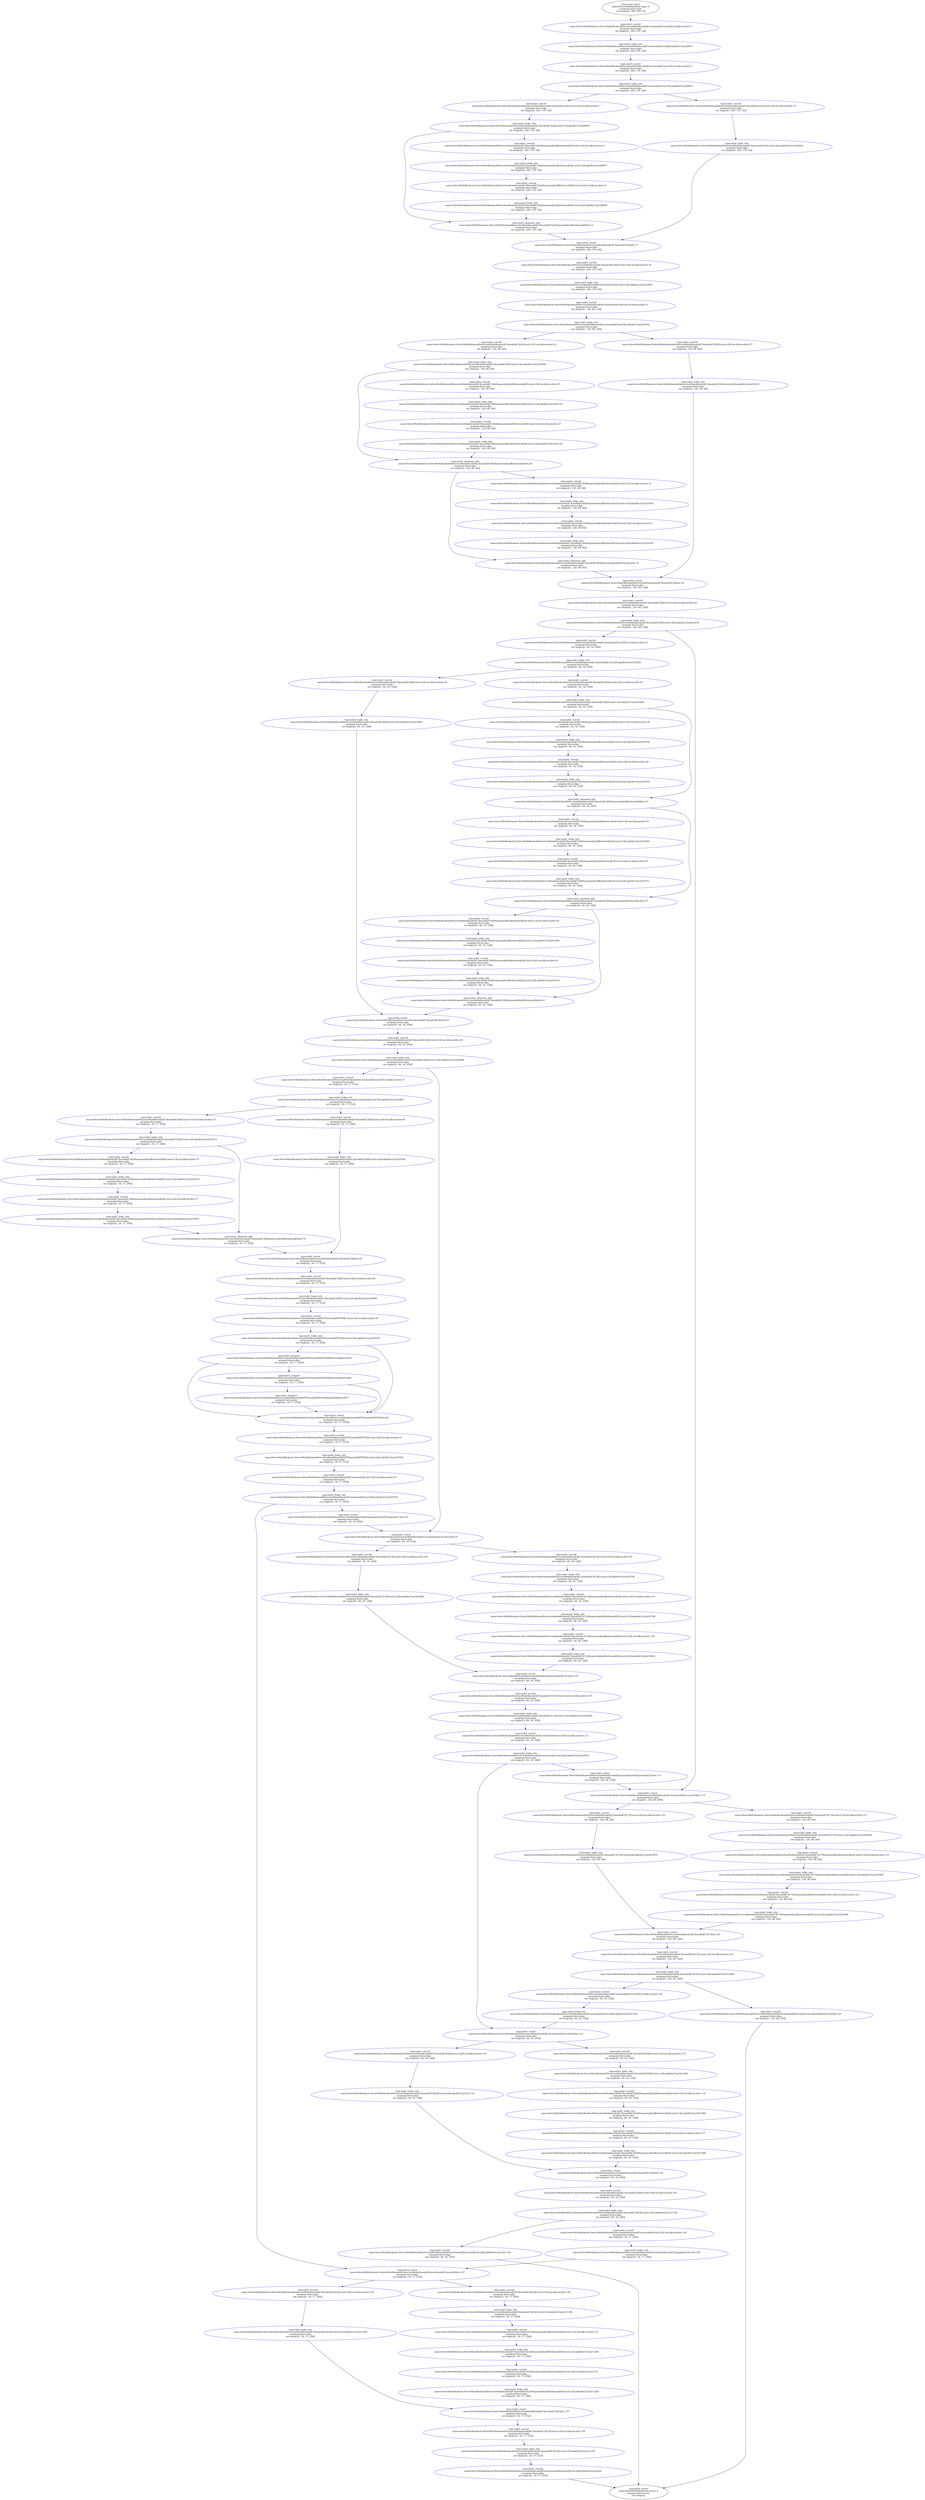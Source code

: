 digraph DetectMultiBackend {
	input_0 [label="type:nndct_input
name:DetectMultiBackend::input_0
assigned device:user
out shape:[[1, 960, 540, 3]]" color=black]
	"DetectMultiBackend/DetectionModel[model]/Conv[model]/Conv[0]/Conv2d[conv]/ret.3" [label="type:nndct_conv2d
name:DetectMultiBackend::DetectMultiBackend/DetectionModel[model]/Conv[model]/Conv[0]/Conv2d[conv]/ret.3
assigned device:dpu
out shape:[[1, 480, 270, 32]]" color=blue]
	"DetectMultiBackend/DetectionModel[model]/Conv[model]/Conv[0]/LeakyReLU[act]/9911" [label="type:nndct_leaky_relu
name:DetectMultiBackend::DetectMultiBackend/DetectionModel[model]/Conv[model]/Conv[0]/LeakyReLU[act]/9911
assigned device:dpu
out shape:[[1, 480, 270, 32]]" color=blue]
	"DetectMultiBackend/DetectionModel[model]/Conv[model]/Conv[1]/Conv2d[conv]/ret.5" [label="type:nndct_conv2d
name:DetectMultiBackend::DetectMultiBackend/DetectionModel[model]/Conv[model]/Conv[1]/Conv2d[conv]/ret.5
assigned device:dpu
out shape:[[1, 240, 135, 64]]" color=blue]
	"DetectMultiBackend/DetectionModel[model]/Conv[model]/Conv[1]/LeakyReLU[act]/9933" [label="type:nndct_leaky_relu
name:DetectMultiBackend::DetectMultiBackend/DetectionModel[model]/Conv[model]/Conv[1]/LeakyReLU[act]/9933
assigned device:dpu
out shape:[[1, 240, 135, 64]]" color=blue]
	"DetectMultiBackend/DetectionModel[model]/C3[model]/C3[2]/Conv[cv1]/Conv2d[conv]/ret.7" [label="type:nndct_conv2d
name:DetectMultiBackend::DetectMultiBackend/DetectionModel[model]/C3[model]/C3[2]/Conv[cv1]/Conv2d[conv]/ret.7
assigned device:dpu
out shape:[[1, 240, 135, 32]]" color=blue]
	"DetectMultiBackend/DetectionModel[model]/C3[model]/C3[2]/Conv[cv1]/LeakyReLU[act]/9955" [label="type:nndct_leaky_relu
name:DetectMultiBackend::DetectMultiBackend/DetectionModel[model]/C3[model]/C3[2]/Conv[cv1]/LeakyReLU[act]/9955
assigned device:dpu
out shape:[[1, 240, 135, 32]]" color=blue]
	"DetectMultiBackend/DetectionModel[model]/C3[model]/C3[2]/Sequential[m]/Bottleneck[0]/Conv[cv1]/Conv2d[conv]/ret.9" [label="type:nndct_conv2d
name:DetectMultiBackend::DetectMultiBackend/DetectionModel[model]/C3[model]/C3[2]/Sequential[m]/Bottleneck[0]/Conv[cv1]/Conv2d[conv]/ret.9
assigned device:dpu
out shape:[[1, 240, 135, 32]]" color=blue]
	"DetectMultiBackend/DetectionModel[model]/C3[model]/C3[2]/Sequential[m]/Bottleneck[0]/Conv[cv1]/LeakyReLU[act]/9977" [label="type:nndct_leaky_relu
name:DetectMultiBackend::DetectMultiBackend/DetectionModel[model]/C3[model]/C3[2]/Sequential[m]/Bottleneck[0]/Conv[cv1]/LeakyReLU[act]/9977
assigned device:dpu
out shape:[[1, 240, 135, 32]]" color=blue]
	"DetectMultiBackend/DetectionModel[model]/C3[model]/C3[2]/Sequential[m]/Bottleneck[0]/Conv[cv2]/Conv2d[conv]/ret.11" [label="type:nndct_conv2d
name:DetectMultiBackend::DetectMultiBackend/DetectionModel[model]/C3[model]/C3[2]/Sequential[m]/Bottleneck[0]/Conv[cv2]/Conv2d[conv]/ret.11
assigned device:dpu
out shape:[[1, 240, 135, 32]]" color=blue]
	"DetectMultiBackend/DetectionModel[model]/C3[model]/C3[2]/Sequential[m]/Bottleneck[0]/Conv[cv2]/LeakyReLU[act]/9999" [label="type:nndct_leaky_relu
name:DetectMultiBackend::DetectMultiBackend/DetectionModel[model]/C3[model]/C3[2]/Sequential[m]/Bottleneck[0]/Conv[cv2]/LeakyReLU[act]/9999
assigned device:dpu
out shape:[[1, 240, 135, 32]]" color=blue]
	"DetectMultiBackend/DetectionModel[model]/C3[model]/C3[2]/Sequential[m]/Bottleneck[0]/ret.13" [label="type:nndct_elemwise_add
name:DetectMultiBackend::DetectMultiBackend/DetectionModel[model]/C3[model]/C3[2]/Sequential[m]/Bottleneck[0]/ret.13
assigned device:dpu
out shape:[[1, 240, 135, 32]]" color=blue]
	"DetectMultiBackend/DetectionModel[model]/C3[model]/C3[2]/Conv[cv2]/Conv2d[conv]/ret.15" [label="type:nndct_conv2d
name:DetectMultiBackend::DetectMultiBackend/DetectionModel[model]/C3[model]/C3[2]/Conv[cv2]/Conv2d[conv]/ret.15
assigned device:dpu
out shape:[[1, 240, 135, 32]]" color=blue]
	"DetectMultiBackend/DetectionModel[model]/C3[model]/C3[2]/Conv[cv2]/LeakyReLU[act]/10024" [label="type:nndct_leaky_relu
name:DetectMultiBackend::DetectMultiBackend/DetectionModel[model]/C3[model]/C3[2]/Conv[cv2]/LeakyReLU[act]/10024
assigned device:dpu
out shape:[[1, 240, 135, 32]]" color=blue]
	"DetectMultiBackend/DetectionModel[model]/C3[model]/C3[2]/ret.17" [label="type:nndct_concat
name:DetectMultiBackend::DetectMultiBackend/DetectionModel[model]/C3[model]/C3[2]/ret.17
assigned device:dpu
out shape:[[1, 240, 135, 64]]" color=blue]
	"DetectMultiBackend/DetectionModel[model]/C3[model]/C3[2]/Conv[cv3]/Conv2d[conv]/ret.19" [label="type:nndct_conv2d
name:DetectMultiBackend::DetectMultiBackend/DetectionModel[model]/C3[model]/C3[2]/Conv[cv3]/Conv2d[conv]/ret.19
assigned device:dpu
out shape:[[1, 240, 135, 64]]" color=blue]
	"DetectMultiBackend/DetectionModel[model]/C3[model]/C3[2]/Conv[cv3]/LeakyReLU[act]/10050" [label="type:nndct_leaky_relu
name:DetectMultiBackend::DetectMultiBackend/DetectionModel[model]/C3[model]/C3[2]/Conv[cv3]/LeakyReLU[act]/10050
assigned device:dpu
out shape:[[1, 240, 135, 64]]" color=blue]
	"DetectMultiBackend/DetectionModel[model]/Conv[model]/Conv[3]/Conv2d[conv]/ret.21" [label="type:nndct_conv2d
name:DetectMultiBackend::DetectMultiBackend/DetectionModel[model]/Conv[model]/Conv[3]/Conv2d[conv]/ret.21
assigned device:dpu
out shape:[[1, 120, 68, 128]]" color=blue]
	"DetectMultiBackend/DetectionModel[model]/Conv[model]/Conv[3]/LeakyReLU[act]/10072" [label="type:nndct_leaky_relu
name:DetectMultiBackend::DetectMultiBackend/DetectionModel[model]/Conv[model]/Conv[3]/LeakyReLU[act]/10072
assigned device:dpu
out shape:[[1, 120, 68, 128]]" color=blue]
	"DetectMultiBackend/DetectionModel[model]/C3[model]/C3[4]/Conv[cv1]/Conv2d[conv]/ret.23" [label="type:nndct_conv2d
name:DetectMultiBackend::DetectMultiBackend/DetectionModel[model]/C3[model]/C3[4]/Conv[cv1]/Conv2d[conv]/ret.23
assigned device:dpu
out shape:[[1, 120, 68, 64]]" color=blue]
	"DetectMultiBackend/DetectionModel[model]/C3[model]/C3[4]/Conv[cv1]/LeakyReLU[act]/10094" [label="type:nndct_leaky_relu
name:DetectMultiBackend::DetectMultiBackend/DetectionModel[model]/C3[model]/C3[4]/Conv[cv1]/LeakyReLU[act]/10094
assigned device:dpu
out shape:[[1, 120, 68, 64]]" color=blue]
	"DetectMultiBackend/DetectionModel[model]/C3[model]/C3[4]/Sequential[m]/Bottleneck[0]/Conv[cv1]/Conv2d[conv]/ret.25" [label="type:nndct_conv2d
name:DetectMultiBackend::DetectMultiBackend/DetectionModel[model]/C3[model]/C3[4]/Sequential[m]/Bottleneck[0]/Conv[cv1]/Conv2d[conv]/ret.25
assigned device:dpu
out shape:[[1, 120, 68, 64]]" color=blue]
	"DetectMultiBackend/DetectionModel[model]/C3[model]/C3[4]/Sequential[m]/Bottleneck[0]/Conv[cv1]/LeakyReLU[act]/10116" [label="type:nndct_leaky_relu
name:DetectMultiBackend::DetectMultiBackend/DetectionModel[model]/C3[model]/C3[4]/Sequential[m]/Bottleneck[0]/Conv[cv1]/LeakyReLU[act]/10116
assigned device:dpu
out shape:[[1, 120, 68, 64]]" color=blue]
	"DetectMultiBackend/DetectionModel[model]/C3[model]/C3[4]/Sequential[m]/Bottleneck[0]/Conv[cv2]/Conv2d[conv]/ret.27" [label="type:nndct_conv2d
name:DetectMultiBackend::DetectMultiBackend/DetectionModel[model]/C3[model]/C3[4]/Sequential[m]/Bottleneck[0]/Conv[cv2]/Conv2d[conv]/ret.27
assigned device:dpu
out shape:[[1, 120, 68, 64]]" color=blue]
	"DetectMultiBackend/DetectionModel[model]/C3[model]/C3[4]/Sequential[m]/Bottleneck[0]/Conv[cv2]/LeakyReLU[act]/10138" [label="type:nndct_leaky_relu
name:DetectMultiBackend::DetectMultiBackend/DetectionModel[model]/C3[model]/C3[4]/Sequential[m]/Bottleneck[0]/Conv[cv2]/LeakyReLU[act]/10138
assigned device:dpu
out shape:[[1, 120, 68, 64]]" color=blue]
	"DetectMultiBackend/DetectionModel[model]/C3[model]/C3[4]/Sequential[m]/Bottleneck[0]/ret.29" [label="type:nndct_elemwise_add
name:DetectMultiBackend::DetectMultiBackend/DetectionModel[model]/C3[model]/C3[4]/Sequential[m]/Bottleneck[0]/ret.29
assigned device:dpu
out shape:[[1, 120, 68, 64]]" color=blue]
	"DetectMultiBackend/DetectionModel[model]/C3[model]/C3[4]/Sequential[m]/Bottleneck[1]/Conv[cv1]/Conv2d[conv]/ret.31" [label="type:nndct_conv2d
name:DetectMultiBackend::DetectMultiBackend/DetectionModel[model]/C3[model]/C3[4]/Sequential[m]/Bottleneck[1]/Conv[cv1]/Conv2d[conv]/ret.31
assigned device:dpu
out shape:[[1, 120, 68, 64]]" color=blue]
	"DetectMultiBackend/DetectionModel[model]/C3[model]/C3[4]/Sequential[m]/Bottleneck[1]/Conv[cv1]/LeakyReLU[act]/10163" [label="type:nndct_leaky_relu
name:DetectMultiBackend::DetectMultiBackend/DetectionModel[model]/C3[model]/C3[4]/Sequential[m]/Bottleneck[1]/Conv[cv1]/LeakyReLU[act]/10163
assigned device:dpu
out shape:[[1, 120, 68, 64]]" color=blue]
	"DetectMultiBackend/DetectionModel[model]/C3[model]/C3[4]/Sequential[m]/Bottleneck[1]/Conv[cv2]/Conv2d[conv]/ret.33" [label="type:nndct_conv2d
name:DetectMultiBackend::DetectMultiBackend/DetectionModel[model]/C3[model]/C3[4]/Sequential[m]/Bottleneck[1]/Conv[cv2]/Conv2d[conv]/ret.33
assigned device:dpu
out shape:[[1, 120, 68, 64]]" color=blue]
	"DetectMultiBackend/DetectionModel[model]/C3[model]/C3[4]/Sequential[m]/Bottleneck[1]/Conv[cv2]/LeakyReLU[act]/10185" [label="type:nndct_leaky_relu
name:DetectMultiBackend::DetectMultiBackend/DetectionModel[model]/C3[model]/C3[4]/Sequential[m]/Bottleneck[1]/Conv[cv2]/LeakyReLU[act]/10185
assigned device:dpu
out shape:[[1, 120, 68, 64]]" color=blue]
	"DetectMultiBackend/DetectionModel[model]/C3[model]/C3[4]/Sequential[m]/Bottleneck[1]/ret.35" [label="type:nndct_elemwise_add
name:DetectMultiBackend::DetectMultiBackend/DetectionModel[model]/C3[model]/C3[4]/Sequential[m]/Bottleneck[1]/ret.35
assigned device:dpu
out shape:[[1, 120, 68, 64]]" color=blue]
	"DetectMultiBackend/DetectionModel[model]/C3[model]/C3[4]/Conv[cv2]/Conv2d[conv]/ret.37" [label="type:nndct_conv2d
name:DetectMultiBackend::DetectMultiBackend/DetectionModel[model]/C3[model]/C3[4]/Conv[cv2]/Conv2d[conv]/ret.37
assigned device:dpu
out shape:[[1, 120, 68, 64]]" color=blue]
	"DetectMultiBackend/DetectionModel[model]/C3[model]/C3[4]/Conv[cv2]/LeakyReLU[act]/10210" [label="type:nndct_leaky_relu
name:DetectMultiBackend::DetectMultiBackend/DetectionModel[model]/C3[model]/C3[4]/Conv[cv2]/LeakyReLU[act]/10210
assigned device:dpu
out shape:[[1, 120, 68, 64]]" color=blue]
	"DetectMultiBackend/DetectionModel[model]/C3[model]/C3[4]/ret.39" [label="type:nndct_concat
name:DetectMultiBackend::DetectMultiBackend/DetectionModel[model]/C3[model]/C3[4]/ret.39
assigned device:dpu
out shape:[[1, 120, 68, 128]]" color=blue]
	"DetectMultiBackend/DetectionModel[model]/C3[model]/C3[4]/Conv[cv3]/Conv2d[conv]/ret.41" [label="type:nndct_conv2d
name:DetectMultiBackend::DetectMultiBackend/DetectionModel[model]/C3[model]/C3[4]/Conv[cv3]/Conv2d[conv]/ret.41
assigned device:dpu
out shape:[[1, 120, 68, 128]]" color=blue]
	"DetectMultiBackend/DetectionModel[model]/C3[model]/C3[4]/Conv[cv3]/LeakyReLU[act]/10236" [label="type:nndct_leaky_relu
name:DetectMultiBackend::DetectMultiBackend/DetectionModel[model]/C3[model]/C3[4]/Conv[cv3]/LeakyReLU[act]/10236
assigned device:dpu
out shape:[[1, 120, 68, 128]]" color=blue]
	"DetectMultiBackend/DetectionModel[model]/Conv[model]/Conv[5]/Conv2d[conv]/ret.43" [label="type:nndct_conv2d
name:DetectMultiBackend::DetectMultiBackend/DetectionModel[model]/Conv[model]/Conv[5]/Conv2d[conv]/ret.43
assigned device:dpu
out shape:[[1, 60, 34, 256]]" color=blue]
	"DetectMultiBackend/DetectionModel[model]/Conv[model]/Conv[5]/LeakyReLU[act]/10258" [label="type:nndct_leaky_relu
name:DetectMultiBackend::DetectMultiBackend/DetectionModel[model]/Conv[model]/Conv[5]/LeakyReLU[act]/10258
assigned device:dpu
out shape:[[1, 60, 34, 256]]" color=blue]
	"DetectMultiBackend/DetectionModel[model]/C3[model]/C3[6]/Conv[cv1]/Conv2d[conv]/ret.45" [label="type:nndct_conv2d
name:DetectMultiBackend::DetectMultiBackend/DetectionModel[model]/C3[model]/C3[6]/Conv[cv1]/Conv2d[conv]/ret.45
assigned device:dpu
out shape:[[1, 60, 34, 128]]" color=blue]
	"DetectMultiBackend/DetectionModel[model]/C3[model]/C3[6]/Conv[cv1]/LeakyReLU[act]/10280" [label="type:nndct_leaky_relu
name:DetectMultiBackend::DetectMultiBackend/DetectionModel[model]/C3[model]/C3[6]/Conv[cv1]/LeakyReLU[act]/10280
assigned device:dpu
out shape:[[1, 60, 34, 128]]" color=blue]
	"DetectMultiBackend/DetectionModel[model]/C3[model]/C3[6]/Sequential[m]/Bottleneck[0]/Conv[cv1]/Conv2d[conv]/ret.47" [label="type:nndct_conv2d
name:DetectMultiBackend::DetectMultiBackend/DetectionModel[model]/C3[model]/C3[6]/Sequential[m]/Bottleneck[0]/Conv[cv1]/Conv2d[conv]/ret.47
assigned device:dpu
out shape:[[1, 60, 34, 128]]" color=blue]
	"DetectMultiBackend/DetectionModel[model]/C3[model]/C3[6]/Sequential[m]/Bottleneck[0]/Conv[cv1]/LeakyReLU[act]/10302" [label="type:nndct_leaky_relu
name:DetectMultiBackend::DetectMultiBackend/DetectionModel[model]/C3[model]/C3[6]/Sequential[m]/Bottleneck[0]/Conv[cv1]/LeakyReLU[act]/10302
assigned device:dpu
out shape:[[1, 60, 34, 128]]" color=blue]
	"DetectMultiBackend/DetectionModel[model]/C3[model]/C3[6]/Sequential[m]/Bottleneck[0]/Conv[cv2]/Conv2d[conv]/ret.49" [label="type:nndct_conv2d
name:DetectMultiBackend::DetectMultiBackend/DetectionModel[model]/C3[model]/C3[6]/Sequential[m]/Bottleneck[0]/Conv[cv2]/Conv2d[conv]/ret.49
assigned device:dpu
out shape:[[1, 60, 34, 128]]" color=blue]
	"DetectMultiBackend/DetectionModel[model]/C3[model]/C3[6]/Sequential[m]/Bottleneck[0]/Conv[cv2]/LeakyReLU[act]/10324" [label="type:nndct_leaky_relu
name:DetectMultiBackend::DetectMultiBackend/DetectionModel[model]/C3[model]/C3[6]/Sequential[m]/Bottleneck[0]/Conv[cv2]/LeakyReLU[act]/10324
assigned device:dpu
out shape:[[1, 60, 34, 128]]" color=blue]
	"DetectMultiBackend/DetectionModel[model]/C3[model]/C3[6]/Sequential[m]/Bottleneck[0]/ret.51" [label="type:nndct_elemwise_add
name:DetectMultiBackend::DetectMultiBackend/DetectionModel[model]/C3[model]/C3[6]/Sequential[m]/Bottleneck[0]/ret.51
assigned device:dpu
out shape:[[1, 60, 34, 128]]" color=blue]
	"DetectMultiBackend/DetectionModel[model]/C3[model]/C3[6]/Sequential[m]/Bottleneck[1]/Conv[cv1]/Conv2d[conv]/ret.53" [label="type:nndct_conv2d
name:DetectMultiBackend::DetectMultiBackend/DetectionModel[model]/C3[model]/C3[6]/Sequential[m]/Bottleneck[1]/Conv[cv1]/Conv2d[conv]/ret.53
assigned device:dpu
out shape:[[1, 60, 34, 128]]" color=blue]
	"DetectMultiBackend/DetectionModel[model]/C3[model]/C3[6]/Sequential[m]/Bottleneck[1]/Conv[cv1]/LeakyReLU[act]/10349" [label="type:nndct_leaky_relu
name:DetectMultiBackend::DetectMultiBackend/DetectionModel[model]/C3[model]/C3[6]/Sequential[m]/Bottleneck[1]/Conv[cv1]/LeakyReLU[act]/10349
assigned device:dpu
out shape:[[1, 60, 34, 128]]" color=blue]
	"DetectMultiBackend/DetectionModel[model]/C3[model]/C3[6]/Sequential[m]/Bottleneck[1]/Conv[cv2]/Conv2d[conv]/ret.55" [label="type:nndct_conv2d
name:DetectMultiBackend::DetectMultiBackend/DetectionModel[model]/C3[model]/C3[6]/Sequential[m]/Bottleneck[1]/Conv[cv2]/Conv2d[conv]/ret.55
assigned device:dpu
out shape:[[1, 60, 34, 128]]" color=blue]
	"DetectMultiBackend/DetectionModel[model]/C3[model]/C3[6]/Sequential[m]/Bottleneck[1]/Conv[cv2]/LeakyReLU[act]/10371" [label="type:nndct_leaky_relu
name:DetectMultiBackend::DetectMultiBackend/DetectionModel[model]/C3[model]/C3[6]/Sequential[m]/Bottleneck[1]/Conv[cv2]/LeakyReLU[act]/10371
assigned device:dpu
out shape:[[1, 60, 34, 128]]" color=blue]
	"DetectMultiBackend/DetectionModel[model]/C3[model]/C3[6]/Sequential[m]/Bottleneck[1]/ret.57" [label="type:nndct_elemwise_add
name:DetectMultiBackend::DetectMultiBackend/DetectionModel[model]/C3[model]/C3[6]/Sequential[m]/Bottleneck[1]/ret.57
assigned device:dpu
out shape:[[1, 60, 34, 128]]" color=blue]
	"DetectMultiBackend/DetectionModel[model]/C3[model]/C3[6]/Sequential[m]/Bottleneck[2]/Conv[cv1]/Conv2d[conv]/ret.59" [label="type:nndct_conv2d
name:DetectMultiBackend::DetectMultiBackend/DetectionModel[model]/C3[model]/C3[6]/Sequential[m]/Bottleneck[2]/Conv[cv1]/Conv2d[conv]/ret.59
assigned device:dpu
out shape:[[1, 60, 34, 128]]" color=blue]
	"DetectMultiBackend/DetectionModel[model]/C3[model]/C3[6]/Sequential[m]/Bottleneck[2]/Conv[cv1]/LeakyReLU[act]/10396" [label="type:nndct_leaky_relu
name:DetectMultiBackend::DetectMultiBackend/DetectionModel[model]/C3[model]/C3[6]/Sequential[m]/Bottleneck[2]/Conv[cv1]/LeakyReLU[act]/10396
assigned device:dpu
out shape:[[1, 60, 34, 128]]" color=blue]
	"DetectMultiBackend/DetectionModel[model]/C3[model]/C3[6]/Sequential[m]/Bottleneck[2]/Conv[cv2]/Conv2d[conv]/ret.61" [label="type:nndct_conv2d
name:DetectMultiBackend::DetectMultiBackend/DetectionModel[model]/C3[model]/C3[6]/Sequential[m]/Bottleneck[2]/Conv[cv2]/Conv2d[conv]/ret.61
assigned device:dpu
out shape:[[1, 60, 34, 128]]" color=blue]
	"DetectMultiBackend/DetectionModel[model]/C3[model]/C3[6]/Sequential[m]/Bottleneck[2]/Conv[cv2]/LeakyReLU[act]/10418" [label="type:nndct_leaky_relu
name:DetectMultiBackend::DetectMultiBackend/DetectionModel[model]/C3[model]/C3[6]/Sequential[m]/Bottleneck[2]/Conv[cv2]/LeakyReLU[act]/10418
assigned device:dpu
out shape:[[1, 60, 34, 128]]" color=blue]
	"DetectMultiBackend/DetectionModel[model]/C3[model]/C3[6]/Sequential[m]/Bottleneck[2]/ret.63" [label="type:nndct_elemwise_add
name:DetectMultiBackend::DetectMultiBackend/DetectionModel[model]/C3[model]/C3[6]/Sequential[m]/Bottleneck[2]/ret.63
assigned device:dpu
out shape:[[1, 60, 34, 128]]" color=blue]
	"DetectMultiBackend/DetectionModel[model]/C3[model]/C3[6]/Conv[cv2]/Conv2d[conv]/ret.65" [label="type:nndct_conv2d
name:DetectMultiBackend::DetectMultiBackend/DetectionModel[model]/C3[model]/C3[6]/Conv[cv2]/Conv2d[conv]/ret.65
assigned device:dpu
out shape:[[1, 60, 34, 128]]" color=blue]
	"DetectMultiBackend/DetectionModel[model]/C3[model]/C3[6]/Conv[cv2]/LeakyReLU[act]/10443" [label="type:nndct_leaky_relu
name:DetectMultiBackend::DetectMultiBackend/DetectionModel[model]/C3[model]/C3[6]/Conv[cv2]/LeakyReLU[act]/10443
assigned device:dpu
out shape:[[1, 60, 34, 128]]" color=blue]
	"DetectMultiBackend/DetectionModel[model]/C3[model]/C3[6]/ret.67" [label="type:nndct_concat
name:DetectMultiBackend::DetectMultiBackend/DetectionModel[model]/C3[model]/C3[6]/ret.67
assigned device:dpu
out shape:[[1, 60, 34, 256]]" color=blue]
	"DetectMultiBackend/DetectionModel[model]/C3[model]/C3[6]/Conv[cv3]/Conv2d[conv]/ret.69" [label="type:nndct_conv2d
name:DetectMultiBackend::DetectMultiBackend/DetectionModel[model]/C3[model]/C3[6]/Conv[cv3]/Conv2d[conv]/ret.69
assigned device:dpu
out shape:[[1, 60, 34, 256]]" color=blue]
	"DetectMultiBackend/DetectionModel[model]/C3[model]/C3[6]/Conv[cv3]/LeakyReLU[act]/10469" [label="type:nndct_leaky_relu
name:DetectMultiBackend::DetectMultiBackend/DetectionModel[model]/C3[model]/C3[6]/Conv[cv3]/LeakyReLU[act]/10469
assigned device:dpu
out shape:[[1, 60, 34, 256]]" color=blue]
	"DetectMultiBackend/DetectionModel[model]/Conv[model]/Conv[7]/Conv2d[conv]/ret.71" [label="type:nndct_conv2d
name:DetectMultiBackend::DetectMultiBackend/DetectionModel[model]/Conv[model]/Conv[7]/Conv2d[conv]/ret.71
assigned device:dpu
out shape:[[1, 30, 17, 512]]" color=blue]
	"DetectMultiBackend/DetectionModel[model]/Conv[model]/Conv[7]/LeakyReLU[act]/10491" [label="type:nndct_leaky_relu
name:DetectMultiBackend::DetectMultiBackend/DetectionModel[model]/Conv[model]/Conv[7]/LeakyReLU[act]/10491
assigned device:dpu
out shape:[[1, 30, 17, 512]]" color=blue]
	"DetectMultiBackend/DetectionModel[model]/C3[model]/C3[8]/Conv[cv1]/Conv2d[conv]/ret.73" [label="type:nndct_conv2d
name:DetectMultiBackend::DetectMultiBackend/DetectionModel[model]/C3[model]/C3[8]/Conv[cv1]/Conv2d[conv]/ret.73
assigned device:dpu
out shape:[[1, 30, 17, 256]]" color=blue]
	"DetectMultiBackend/DetectionModel[model]/C3[model]/C3[8]/Conv[cv1]/LeakyReLU[act]/10513" [label="type:nndct_leaky_relu
name:DetectMultiBackend::DetectMultiBackend/DetectionModel[model]/C3[model]/C3[8]/Conv[cv1]/LeakyReLU[act]/10513
assigned device:dpu
out shape:[[1, 30, 17, 256]]" color=blue]
	"DetectMultiBackend/DetectionModel[model]/C3[model]/C3[8]/Sequential[m]/Bottleneck[0]/Conv[cv1]/Conv2d[conv]/ret.75" [label="type:nndct_conv2d
name:DetectMultiBackend::DetectMultiBackend/DetectionModel[model]/C3[model]/C3[8]/Sequential[m]/Bottleneck[0]/Conv[cv1]/Conv2d[conv]/ret.75
assigned device:dpu
out shape:[[1, 30, 17, 256]]" color=blue]
	"DetectMultiBackend/DetectionModel[model]/C3[model]/C3[8]/Sequential[m]/Bottleneck[0]/Conv[cv1]/LeakyReLU[act]/10535" [label="type:nndct_leaky_relu
name:DetectMultiBackend::DetectMultiBackend/DetectionModel[model]/C3[model]/C3[8]/Sequential[m]/Bottleneck[0]/Conv[cv1]/LeakyReLU[act]/10535
assigned device:dpu
out shape:[[1, 30, 17, 256]]" color=blue]
	"DetectMultiBackend/DetectionModel[model]/C3[model]/C3[8]/Sequential[m]/Bottleneck[0]/Conv[cv2]/Conv2d[conv]/ret.77" [label="type:nndct_conv2d
name:DetectMultiBackend::DetectMultiBackend/DetectionModel[model]/C3[model]/C3[8]/Sequential[m]/Bottleneck[0]/Conv[cv2]/Conv2d[conv]/ret.77
assigned device:dpu
out shape:[[1, 30, 17, 256]]" color=blue]
	"DetectMultiBackend/DetectionModel[model]/C3[model]/C3[8]/Sequential[m]/Bottleneck[0]/Conv[cv2]/LeakyReLU[act]/10557" [label="type:nndct_leaky_relu
name:DetectMultiBackend::DetectMultiBackend/DetectionModel[model]/C3[model]/C3[8]/Sequential[m]/Bottleneck[0]/Conv[cv2]/LeakyReLU[act]/10557
assigned device:dpu
out shape:[[1, 30, 17, 256]]" color=blue]
	"DetectMultiBackend/DetectionModel[model]/C3[model]/C3[8]/Sequential[m]/Bottleneck[0]/ret.79" [label="type:nndct_elemwise_add
name:DetectMultiBackend::DetectMultiBackend/DetectionModel[model]/C3[model]/C3[8]/Sequential[m]/Bottleneck[0]/ret.79
assigned device:dpu
out shape:[[1, 30, 17, 256]]" color=blue]
	"DetectMultiBackend/DetectionModel[model]/C3[model]/C3[8]/Conv[cv2]/Conv2d[conv]/ret.81" [label="type:nndct_conv2d
name:DetectMultiBackend::DetectMultiBackend/DetectionModel[model]/C3[model]/C3[8]/Conv[cv2]/Conv2d[conv]/ret.81
assigned device:dpu
out shape:[[1, 30, 17, 256]]" color=blue]
	"DetectMultiBackend/DetectionModel[model]/C3[model]/C3[8]/Conv[cv2]/LeakyReLU[act]/10582" [label="type:nndct_leaky_relu
name:DetectMultiBackend::DetectMultiBackend/DetectionModel[model]/C3[model]/C3[8]/Conv[cv2]/LeakyReLU[act]/10582
assigned device:dpu
out shape:[[1, 30, 17, 256]]" color=blue]
	"DetectMultiBackend/DetectionModel[model]/C3[model]/C3[8]/ret.83" [label="type:nndct_concat
name:DetectMultiBackend::DetectMultiBackend/DetectionModel[model]/C3[model]/C3[8]/ret.83
assigned device:dpu
out shape:[[1, 30, 17, 512]]" color=blue]
	"DetectMultiBackend/DetectionModel[model]/C3[model]/C3[8]/Conv[cv3]/Conv2d[conv]/ret.85" [label="type:nndct_conv2d
name:DetectMultiBackend::DetectMultiBackend/DetectionModel[model]/C3[model]/C3[8]/Conv[cv3]/Conv2d[conv]/ret.85
assigned device:dpu
out shape:[[1, 30, 17, 512]]" color=blue]
	"DetectMultiBackend/DetectionModel[model]/C3[model]/C3[8]/Conv[cv3]/LeakyReLU[act]/10608" [label="type:nndct_leaky_relu
name:DetectMultiBackend::DetectMultiBackend/DetectionModel[model]/C3[model]/C3[8]/Conv[cv3]/LeakyReLU[act]/10608
assigned device:dpu
out shape:[[1, 30, 17, 512]]" color=blue]
	"DetectMultiBackend/DetectionModel[model]/SPPF[model]/SPPF[9]/Conv[cv1]/Conv2d[conv]/ret.87" [label="type:nndct_conv2d
name:DetectMultiBackend::DetectMultiBackend/DetectionModel[model]/SPPF[model]/SPPF[9]/Conv[cv1]/Conv2d[conv]/ret.87
assigned device:dpu
out shape:[[1, 30, 17, 256]]" color=blue]
	"DetectMultiBackend/DetectionModel[model]/SPPF[model]/SPPF[9]/Conv[cv1]/LeakyReLU[act]/10630" [label="type:nndct_leaky_relu
name:DetectMultiBackend::DetectMultiBackend/DetectionModel[model]/SPPF[model]/SPPF[9]/Conv[cv1]/LeakyReLU[act]/10630
assigned device:dpu
out shape:[[1, 30, 17, 256]]" color=blue]
	"DetectMultiBackend/DetectionModel[model]/SPPF[model]/SPPF[9]/MaxPool2d[m]/10645" [label="type:nndct_maxpool
name:DetectMultiBackend::DetectMultiBackend/DetectionModel[model]/SPPF[model]/SPPF[9]/MaxPool2d[m]/10645
assigned device:dpu
out shape:[[1, 30, 17, 256]]" color=blue]
	"DetectMultiBackend/DetectionModel[model]/SPPF[model]/SPPF[9]/MaxPool2d[m]/10661" [label="type:nndct_maxpool
name:DetectMultiBackend::DetectMultiBackend/DetectionModel[model]/SPPF[model]/SPPF[9]/MaxPool2d[m]/10661
assigned device:dpu
out shape:[[1, 30, 17, 256]]" color=blue]
	"DetectMultiBackend/DetectionModel[model]/SPPF[model]/SPPF[9]/MaxPool2d[m]/10677" [label="type:nndct_maxpool
name:DetectMultiBackend::DetectMultiBackend/DetectionModel[model]/SPPF[model]/SPPF[9]/MaxPool2d[m]/10677
assigned device:dpu
out shape:[[1, 30, 17, 256]]" color=blue]
	"DetectMultiBackend/DetectionModel[model]/SPPF[model]/SPPF[9]/ret.89" [label="type:nndct_concat
name:DetectMultiBackend::DetectMultiBackend/DetectionModel[model]/SPPF[model]/SPPF[9]/ret.89
assigned device:dpu
out shape:[[1, 30, 17, 1024]]" color=blue]
	"DetectMultiBackend/DetectionModel[model]/SPPF[model]/SPPF[9]/Conv[cv2]/Conv2d[conv]/ret.91" [label="type:nndct_conv2d
name:DetectMultiBackend::DetectMultiBackend/DetectionModel[model]/SPPF[model]/SPPF[9]/Conv[cv2]/Conv2d[conv]/ret.91
assigned device:dpu
out shape:[[1, 30, 17, 512]]" color=blue]
	"DetectMultiBackend/DetectionModel[model]/SPPF[model]/SPPF[9]/Conv[cv2]/LeakyReLU[act]/10704" [label="type:nndct_leaky_relu
name:DetectMultiBackend::DetectMultiBackend/DetectionModel[model]/SPPF[model]/SPPF[9]/Conv[cv2]/LeakyReLU[act]/10704
assigned device:dpu
out shape:[[1, 30, 17, 512]]" color=blue]
	"DetectMultiBackend/DetectionModel[model]/Conv[model]/Conv[10]/Conv2d[conv]/ret.93" [label="type:nndct_conv2d
name:DetectMultiBackend::DetectMultiBackend/DetectionModel[model]/Conv[model]/Conv[10]/Conv2d[conv]/ret.93
assigned device:dpu
out shape:[[1, 30, 17, 256]]" color=blue]
	"DetectMultiBackend/DetectionModel[model]/Conv[model]/Conv[10]/LeakyReLU[act]/10726" [label="type:nndct_leaky_relu
name:DetectMultiBackend::DetectMultiBackend/DetectionModel[model]/Conv[model]/Conv[10]/LeakyReLU[act]/10726
assigned device:dpu
out shape:[[1, 30, 17, 256]]" color=blue]
	"DetectMultiBackend/DetectionModel[model]/Upsample[model]/Upsample[11]/ret.95" [label="type:nndct_resize
name:DetectMultiBackend::DetectMultiBackend/DetectionModel[model]/Upsample[model]/Upsample[11]/ret.95
assigned device:dpu
out shape:[[1, 60, 34, 256]]" color=blue]
	"DetectMultiBackend/DetectionModel[model]/Concat[model]/Concat[12]/ret.97" [label="type:nndct_concat
name:DetectMultiBackend::DetectMultiBackend/DetectionModel[model]/Concat[model]/Concat[12]/ret.97
assigned device:dpu
out shape:[[1, 60, 34, 512]]" color=blue]
	"DetectMultiBackend/DetectionModel[model]/C3[model]/C3[13]/Conv[cv1]/Conv2d[conv]/ret.99" [label="type:nndct_conv2d
name:DetectMultiBackend::DetectMultiBackend/DetectionModel[model]/C3[model]/C3[13]/Conv[cv1]/Conv2d[conv]/ret.99
assigned device:dpu
out shape:[[1, 60, 34, 128]]" color=blue]
	"DetectMultiBackend/DetectionModel[model]/C3[model]/C3[13]/Conv[cv1]/LeakyReLU[act]/10758" [label="type:nndct_leaky_relu
name:DetectMultiBackend::DetectMultiBackend/DetectionModel[model]/C3[model]/C3[13]/Conv[cv1]/LeakyReLU[act]/10758
assigned device:dpu
out shape:[[1, 60, 34, 128]]" color=blue]
	"DetectMultiBackend/DetectionModel[model]/C3[model]/C3[13]/Sequential[m]/Bottleneck[0]/Conv[cv1]/Conv2d[conv]/ret.101" [label="type:nndct_conv2d
name:DetectMultiBackend::DetectMultiBackend/DetectionModel[model]/C3[model]/C3[13]/Sequential[m]/Bottleneck[0]/Conv[cv1]/Conv2d[conv]/ret.101
assigned device:dpu
out shape:[[1, 60, 34, 128]]" color=blue]
	"DetectMultiBackend/DetectionModel[model]/C3[model]/C3[13]/Sequential[m]/Bottleneck[0]/Conv[cv1]/LeakyReLU[act]/10780" [label="type:nndct_leaky_relu
name:DetectMultiBackend::DetectMultiBackend/DetectionModel[model]/C3[model]/C3[13]/Sequential[m]/Bottleneck[0]/Conv[cv1]/LeakyReLU[act]/10780
assigned device:dpu
out shape:[[1, 60, 34, 128]]" color=blue]
	"DetectMultiBackend/DetectionModel[model]/C3[model]/C3[13]/Sequential[m]/Bottleneck[0]/Conv[cv2]/Conv2d[conv]/ret.103" [label="type:nndct_conv2d
name:DetectMultiBackend::DetectMultiBackend/DetectionModel[model]/C3[model]/C3[13]/Sequential[m]/Bottleneck[0]/Conv[cv2]/Conv2d[conv]/ret.103
assigned device:dpu
out shape:[[1, 60, 34, 128]]" color=blue]
	"DetectMultiBackend/DetectionModel[model]/C3[model]/C3[13]/Sequential[m]/Bottleneck[0]/Conv[cv2]/LeakyReLU[act]/10802" [label="type:nndct_leaky_relu
name:DetectMultiBackend::DetectMultiBackend/DetectionModel[model]/C3[model]/C3[13]/Sequential[m]/Bottleneck[0]/Conv[cv2]/LeakyReLU[act]/10802
assigned device:dpu
out shape:[[1, 60, 34, 128]]" color=blue]
	"DetectMultiBackend/DetectionModel[model]/C3[model]/C3[13]/Conv[cv2]/Conv2d[conv]/ret.105" [label="type:nndct_conv2d
name:DetectMultiBackend::DetectMultiBackend/DetectionModel[model]/C3[model]/C3[13]/Conv[cv2]/Conv2d[conv]/ret.105
assigned device:dpu
out shape:[[1, 60, 34, 128]]" color=blue]
	"DetectMultiBackend/DetectionModel[model]/C3[model]/C3[13]/Conv[cv2]/LeakyReLU[act]/10824" [label="type:nndct_leaky_relu
name:DetectMultiBackend::DetectMultiBackend/DetectionModel[model]/C3[model]/C3[13]/Conv[cv2]/LeakyReLU[act]/10824
assigned device:dpu
out shape:[[1, 60, 34, 128]]" color=blue]
	"DetectMultiBackend/DetectionModel[model]/C3[model]/C3[13]/ret.107" [label="type:nndct_concat
name:DetectMultiBackend::DetectMultiBackend/DetectionModel[model]/C3[model]/C3[13]/ret.107
assigned device:dpu
out shape:[[1, 60, 34, 256]]" color=blue]
	"DetectMultiBackend/DetectionModel[model]/C3[model]/C3[13]/Conv[cv3]/Conv2d[conv]/ret.109" [label="type:nndct_conv2d
name:DetectMultiBackend::DetectMultiBackend/DetectionModel[model]/C3[model]/C3[13]/Conv[cv3]/Conv2d[conv]/ret.109
assigned device:dpu
out shape:[[1, 60, 34, 256]]" color=blue]
	"DetectMultiBackend/DetectionModel[model]/C3[model]/C3[13]/Conv[cv3]/LeakyReLU[act]/10850" [label="type:nndct_leaky_relu
name:DetectMultiBackend::DetectMultiBackend/DetectionModel[model]/C3[model]/C3[13]/Conv[cv3]/LeakyReLU[act]/10850
assigned device:dpu
out shape:[[1, 60, 34, 256]]" color=blue]
	"DetectMultiBackend/DetectionModel[model]/Conv[model]/Conv[14]/Conv2d[conv]/ret.111" [label="type:nndct_conv2d
name:DetectMultiBackend::DetectMultiBackend/DetectionModel[model]/Conv[model]/Conv[14]/Conv2d[conv]/ret.111
assigned device:dpu
out shape:[[1, 60, 34, 128]]" color=blue]
	"DetectMultiBackend/DetectionModel[model]/Conv[model]/Conv[14]/LeakyReLU[act]/10872" [label="type:nndct_leaky_relu
name:DetectMultiBackend::DetectMultiBackend/DetectionModel[model]/Conv[model]/Conv[14]/LeakyReLU[act]/10872
assigned device:dpu
out shape:[[1, 60, 34, 128]]" color=blue]
	"DetectMultiBackend/DetectionModel[model]/Upsample[model]/Upsample[15]/ret.113" [label="type:nndct_resize
name:DetectMultiBackend::DetectMultiBackend/DetectionModel[model]/Upsample[model]/Upsample[15]/ret.113
assigned device:dpu
out shape:[[1, 120, 68, 128]]" color=blue]
	"DetectMultiBackend/DetectionModel[model]/Concat[model]/Concat[16]/ret.115" [label="type:nndct_concat
name:DetectMultiBackend::DetectMultiBackend/DetectionModel[model]/Concat[model]/Concat[16]/ret.115
assigned device:dpu
out shape:[[1, 120, 68, 256]]" color=blue]
	"DetectMultiBackend/DetectionModel[model]/C3[model]/C3[17]/Conv[cv1]/Conv2d[conv]/ret.117" [label="type:nndct_conv2d
name:DetectMultiBackend::DetectMultiBackend/DetectionModel[model]/C3[model]/C3[17]/Conv[cv1]/Conv2d[conv]/ret.117
assigned device:dpu
out shape:[[1, 120, 68, 64]]" color=blue]
	"DetectMultiBackend/DetectionModel[model]/C3[model]/C3[17]/Conv[cv1]/LeakyReLU[act]/10904" [label="type:nndct_leaky_relu
name:DetectMultiBackend::DetectMultiBackend/DetectionModel[model]/C3[model]/C3[17]/Conv[cv1]/LeakyReLU[act]/10904
assigned device:dpu
out shape:[[1, 120, 68, 64]]" color=blue]
	"DetectMultiBackend/DetectionModel[model]/C3[model]/C3[17]/Sequential[m]/Bottleneck[0]/Conv[cv1]/Conv2d[conv]/ret.119" [label="type:nndct_conv2d
name:DetectMultiBackend::DetectMultiBackend/DetectionModel[model]/C3[model]/C3[17]/Sequential[m]/Bottleneck[0]/Conv[cv1]/Conv2d[conv]/ret.119
assigned device:dpu
out shape:[[1, 120, 68, 64]]" color=blue]
	"DetectMultiBackend/DetectionModel[model]/C3[model]/C3[17]/Sequential[m]/Bottleneck[0]/Conv[cv1]/LeakyReLU[act]/10926" [label="type:nndct_leaky_relu
name:DetectMultiBackend::DetectMultiBackend/DetectionModel[model]/C3[model]/C3[17]/Sequential[m]/Bottleneck[0]/Conv[cv1]/LeakyReLU[act]/10926
assigned device:dpu
out shape:[[1, 120, 68, 64]]" color=blue]
	"DetectMultiBackend/DetectionModel[model]/C3[model]/C3[17]/Sequential[m]/Bottleneck[0]/Conv[cv2]/Conv2d[conv]/ret.121" [label="type:nndct_conv2d
name:DetectMultiBackend::DetectMultiBackend/DetectionModel[model]/C3[model]/C3[17]/Sequential[m]/Bottleneck[0]/Conv[cv2]/Conv2d[conv]/ret.121
assigned device:dpu
out shape:[[1, 120, 68, 64]]" color=blue]
	"DetectMultiBackend/DetectionModel[model]/C3[model]/C3[17]/Sequential[m]/Bottleneck[0]/Conv[cv2]/LeakyReLU[act]/10948" [label="type:nndct_leaky_relu
name:DetectMultiBackend::DetectMultiBackend/DetectionModel[model]/C3[model]/C3[17]/Sequential[m]/Bottleneck[0]/Conv[cv2]/LeakyReLU[act]/10948
assigned device:dpu
out shape:[[1, 120, 68, 64]]" color=blue]
	"DetectMultiBackend/DetectionModel[model]/C3[model]/C3[17]/Conv[cv2]/Conv2d[conv]/ret.123" [label="type:nndct_conv2d
name:DetectMultiBackend::DetectMultiBackend/DetectionModel[model]/C3[model]/C3[17]/Conv[cv2]/Conv2d[conv]/ret.123
assigned device:dpu
out shape:[[1, 120, 68, 64]]" color=blue]
	"DetectMultiBackend/DetectionModel[model]/C3[model]/C3[17]/Conv[cv2]/LeakyReLU[act]/10970" [label="type:nndct_leaky_relu
name:DetectMultiBackend::DetectMultiBackend/DetectionModel[model]/C3[model]/C3[17]/Conv[cv2]/LeakyReLU[act]/10970
assigned device:dpu
out shape:[[1, 120, 68, 64]]" color=blue]
	"DetectMultiBackend/DetectionModel[model]/C3[model]/C3[17]/ret.125" [label="type:nndct_concat
name:DetectMultiBackend::DetectMultiBackend/DetectionModel[model]/C3[model]/C3[17]/ret.125
assigned device:dpu
out shape:[[1, 120, 68, 128]]" color=blue]
	"DetectMultiBackend/DetectionModel[model]/C3[model]/C3[17]/Conv[cv3]/Conv2d[conv]/ret.127" [label="type:nndct_conv2d
name:DetectMultiBackend::DetectMultiBackend/DetectionModel[model]/C3[model]/C3[17]/Conv[cv3]/Conv2d[conv]/ret.127
assigned device:dpu
out shape:[[1, 120, 68, 128]]" color=blue]
	"DetectMultiBackend/DetectionModel[model]/C3[model]/C3[17]/Conv[cv3]/LeakyReLU[act]/10996" [label="type:nndct_leaky_relu
name:DetectMultiBackend::DetectMultiBackend/DetectionModel[model]/C3[model]/C3[17]/Conv[cv3]/LeakyReLU[act]/10996
assigned device:dpu
out shape:[[1, 120, 68, 128]]" color=blue]
	"DetectMultiBackend/DetectionModel[model]/Conv[model]/Conv[18]/Conv2d[conv]/ret.129" [label="type:nndct_conv2d
name:DetectMultiBackend::DetectMultiBackend/DetectionModel[model]/Conv[model]/Conv[18]/Conv2d[conv]/ret.129
assigned device:dpu
out shape:[[1, 60, 34, 128]]" color=blue]
	"DetectMultiBackend/DetectionModel[model]/Conv[model]/Conv[18]/LeakyReLU[act]/11018" [label="type:nndct_leaky_relu
name:DetectMultiBackend::DetectMultiBackend/DetectionModel[model]/Conv[model]/Conv[18]/LeakyReLU[act]/11018
assigned device:dpu
out shape:[[1, 60, 34, 128]]" color=blue]
	"DetectMultiBackend/DetectionModel[model]/Concat[model]/Concat[19]/ret.131" [label="type:nndct_concat
name:DetectMultiBackend::DetectMultiBackend/DetectionModel[model]/Concat[model]/Concat[19]/ret.131
assigned device:dpu
out shape:[[1, 60, 34, 256]]" color=blue]
	"DetectMultiBackend/DetectionModel[model]/C3[model]/C3[20]/Conv[cv1]/Conv2d[conv]/ret.133" [label="type:nndct_conv2d
name:DetectMultiBackend::DetectMultiBackend/DetectionModel[model]/C3[model]/C3[20]/Conv[cv1]/Conv2d[conv]/ret.133
assigned device:dpu
out shape:[[1, 60, 34, 128]]" color=blue]
	"DetectMultiBackend/DetectionModel[model]/C3[model]/C3[20]/Conv[cv1]/LeakyReLU[act]/11044" [label="type:nndct_leaky_relu
name:DetectMultiBackend::DetectMultiBackend/DetectionModel[model]/C3[model]/C3[20]/Conv[cv1]/LeakyReLU[act]/11044
assigned device:dpu
out shape:[[1, 60, 34, 128]]" color=blue]
	"DetectMultiBackend/DetectionModel[model]/C3[model]/C3[20]/Sequential[m]/Bottleneck[0]/Conv[cv1]/Conv2d[conv]/ret.135" [label="type:nndct_conv2d
name:DetectMultiBackend::DetectMultiBackend/DetectionModel[model]/C3[model]/C3[20]/Sequential[m]/Bottleneck[0]/Conv[cv1]/Conv2d[conv]/ret.135
assigned device:dpu
out shape:[[1, 60, 34, 128]]" color=blue]
	"DetectMultiBackend/DetectionModel[model]/C3[model]/C3[20]/Sequential[m]/Bottleneck[0]/Conv[cv1]/LeakyReLU[act]/11066" [label="type:nndct_leaky_relu
name:DetectMultiBackend::DetectMultiBackend/DetectionModel[model]/C3[model]/C3[20]/Sequential[m]/Bottleneck[0]/Conv[cv1]/LeakyReLU[act]/11066
assigned device:dpu
out shape:[[1, 60, 34, 128]]" color=blue]
	"DetectMultiBackend/DetectionModel[model]/C3[model]/C3[20]/Sequential[m]/Bottleneck[0]/Conv[cv2]/Conv2d[conv]/ret.137" [label="type:nndct_conv2d
name:DetectMultiBackend::DetectMultiBackend/DetectionModel[model]/C3[model]/C3[20]/Sequential[m]/Bottleneck[0]/Conv[cv2]/Conv2d[conv]/ret.137
assigned device:dpu
out shape:[[1, 60, 34, 128]]" color=blue]
	"DetectMultiBackend/DetectionModel[model]/C3[model]/C3[20]/Sequential[m]/Bottleneck[0]/Conv[cv2]/LeakyReLU[act]/11088" [label="type:nndct_leaky_relu
name:DetectMultiBackend::DetectMultiBackend/DetectionModel[model]/C3[model]/C3[20]/Sequential[m]/Bottleneck[0]/Conv[cv2]/LeakyReLU[act]/11088
assigned device:dpu
out shape:[[1, 60, 34, 128]]" color=blue]
	"DetectMultiBackend/DetectionModel[model]/C3[model]/C3[20]/Conv[cv2]/Conv2d[conv]/ret.139" [label="type:nndct_conv2d
name:DetectMultiBackend::DetectMultiBackend/DetectionModel[model]/C3[model]/C3[20]/Conv[cv2]/Conv2d[conv]/ret.139
assigned device:dpu
out shape:[[1, 60, 34, 128]]" color=blue]
	"DetectMultiBackend/DetectionModel[model]/C3[model]/C3[20]/Conv[cv2]/LeakyReLU[act]/11110" [label="type:nndct_leaky_relu
name:DetectMultiBackend::DetectMultiBackend/DetectionModel[model]/C3[model]/C3[20]/Conv[cv2]/LeakyReLU[act]/11110
assigned device:dpu
out shape:[[1, 60, 34, 128]]" color=blue]
	"DetectMultiBackend/DetectionModel[model]/C3[model]/C3[20]/ret.141" [label="type:nndct_concat
name:DetectMultiBackend::DetectMultiBackend/DetectionModel[model]/C3[model]/C3[20]/ret.141
assigned device:dpu
out shape:[[1, 60, 34, 256]]" color=blue]
	"DetectMultiBackend/DetectionModel[model]/C3[model]/C3[20]/Conv[cv3]/Conv2d[conv]/ret.143" [label="type:nndct_conv2d
name:DetectMultiBackend::DetectMultiBackend/DetectionModel[model]/C3[model]/C3[20]/Conv[cv3]/Conv2d[conv]/ret.143
assigned device:dpu
out shape:[[1, 60, 34, 256]]" color=blue]
	"DetectMultiBackend/DetectionModel[model]/C3[model]/C3[20]/Conv[cv3]/LeakyReLU[act]/11136" [label="type:nndct_leaky_relu
name:DetectMultiBackend::DetectMultiBackend/DetectionModel[model]/C3[model]/C3[20]/Conv[cv3]/LeakyReLU[act]/11136
assigned device:dpu
out shape:[[1, 60, 34, 256]]" color=blue]
	"DetectMultiBackend/DetectionModel[model]/Conv[model]/Conv[21]/Conv2d[conv]/ret.145" [label="type:nndct_conv2d
name:DetectMultiBackend::DetectMultiBackend/DetectionModel[model]/Conv[model]/Conv[21]/Conv2d[conv]/ret.145
assigned device:dpu
out shape:[[1, 30, 17, 256]]" color=blue]
	"DetectMultiBackend/DetectionModel[model]/Conv[model]/Conv[21]/LeakyReLU[act]/11158" [label="type:nndct_leaky_relu
name:DetectMultiBackend::DetectMultiBackend/DetectionModel[model]/Conv[model]/Conv[21]/LeakyReLU[act]/11158
assigned device:dpu
out shape:[[1, 30, 17, 256]]" color=blue]
	"DetectMultiBackend/DetectionModel[model]/Concat[model]/Concat[22]/ret.147" [label="type:nndct_concat
name:DetectMultiBackend::DetectMultiBackend/DetectionModel[model]/Concat[model]/Concat[22]/ret.147
assigned device:dpu
out shape:[[1, 30, 17, 512]]" color=blue]
	"DetectMultiBackend/DetectionModel[model]/C3[model]/C3[23]/Conv[cv1]/Conv2d[conv]/ret.149" [label="type:nndct_conv2d
name:DetectMultiBackend::DetectMultiBackend/DetectionModel[model]/C3[model]/C3[23]/Conv[cv1]/Conv2d[conv]/ret.149
assigned device:dpu
out shape:[[1, 30, 17, 256]]" color=blue]
	"DetectMultiBackend/DetectionModel[model]/C3[model]/C3[23]/Conv[cv1]/LeakyReLU[act]/11184" [label="type:nndct_leaky_relu
name:DetectMultiBackend::DetectMultiBackend/DetectionModel[model]/C3[model]/C3[23]/Conv[cv1]/LeakyReLU[act]/11184
assigned device:dpu
out shape:[[1, 30, 17, 256]]" color=blue]
	"DetectMultiBackend/DetectionModel[model]/C3[model]/C3[23]/Sequential[m]/Bottleneck[0]/Conv[cv1]/Conv2d[conv]/ret.151" [label="type:nndct_conv2d
name:DetectMultiBackend::DetectMultiBackend/DetectionModel[model]/C3[model]/C3[23]/Sequential[m]/Bottleneck[0]/Conv[cv1]/Conv2d[conv]/ret.151
assigned device:dpu
out shape:[[1, 30, 17, 256]]" color=blue]
	"DetectMultiBackend/DetectionModel[model]/C3[model]/C3[23]/Sequential[m]/Bottleneck[0]/Conv[cv1]/LeakyReLU[act]/11206" [label="type:nndct_leaky_relu
name:DetectMultiBackend::DetectMultiBackend/DetectionModel[model]/C3[model]/C3[23]/Sequential[m]/Bottleneck[0]/Conv[cv1]/LeakyReLU[act]/11206
assigned device:dpu
out shape:[[1, 30, 17, 256]]" color=blue]
	"DetectMultiBackend/DetectionModel[model]/C3[model]/C3[23]/Sequential[m]/Bottleneck[0]/Conv[cv2]/Conv2d[conv]/ret.153" [label="type:nndct_conv2d
name:DetectMultiBackend::DetectMultiBackend/DetectionModel[model]/C3[model]/C3[23]/Sequential[m]/Bottleneck[0]/Conv[cv2]/Conv2d[conv]/ret.153
assigned device:dpu
out shape:[[1, 30, 17, 256]]" color=blue]
	"DetectMultiBackend/DetectionModel[model]/C3[model]/C3[23]/Sequential[m]/Bottleneck[0]/Conv[cv2]/LeakyReLU[act]/11228" [label="type:nndct_leaky_relu
name:DetectMultiBackend::DetectMultiBackend/DetectionModel[model]/C3[model]/C3[23]/Sequential[m]/Bottleneck[0]/Conv[cv2]/LeakyReLU[act]/11228
assigned device:dpu
out shape:[[1, 30, 17, 256]]" color=blue]
	"DetectMultiBackend/DetectionModel[model]/C3[model]/C3[23]/Conv[cv2]/Conv2d[conv]/ret.155" [label="type:nndct_conv2d
name:DetectMultiBackend::DetectMultiBackend/DetectionModel[model]/C3[model]/C3[23]/Conv[cv2]/Conv2d[conv]/ret.155
assigned device:dpu
out shape:[[1, 30, 17, 256]]" color=blue]
	"DetectMultiBackend/DetectionModel[model]/C3[model]/C3[23]/Conv[cv2]/LeakyReLU[act]/11250" [label="type:nndct_leaky_relu
name:DetectMultiBackend::DetectMultiBackend/DetectionModel[model]/C3[model]/C3[23]/Conv[cv2]/LeakyReLU[act]/11250
assigned device:dpu
out shape:[[1, 30, 17, 256]]" color=blue]
	"DetectMultiBackend/DetectionModel[model]/C3[model]/C3[23]/ret.157" [label="type:nndct_concat
name:DetectMultiBackend::DetectMultiBackend/DetectionModel[model]/C3[model]/C3[23]/ret.157
assigned device:dpu
out shape:[[1, 30, 17, 512]]" color=blue]
	"DetectMultiBackend/DetectionModel[model]/C3[model]/C3[23]/Conv[cv3]/Conv2d[conv]/ret.159" [label="type:nndct_conv2d
name:DetectMultiBackend::DetectMultiBackend/DetectionModel[model]/C3[model]/C3[23]/Conv[cv3]/Conv2d[conv]/ret.159
assigned device:dpu
out shape:[[1, 30, 17, 512]]" color=blue]
	"DetectMultiBackend/DetectionModel[model]/C3[model]/C3[23]/Conv[cv3]/LeakyReLU[act]/11276" [label="type:nndct_leaky_relu
name:DetectMultiBackend::DetectMultiBackend/DetectionModel[model]/C3[model]/C3[23]/Conv[cv3]/LeakyReLU[act]/11276
assigned device:dpu
out shape:[[1, 30, 17, 512]]" color=blue]
	"DetectMultiBackend/DetectionModel[model]/Detect[model]/Detect[24]/Conv2d[m]/ModuleList[0]/ret.161" [label="type:nndct_conv2d
name:DetectMultiBackend::DetectMultiBackend/DetectionModel[model]/Detect[model]/Detect[24]/Conv2d[m]/ModuleList[0]/ret.161
assigned device:dpu
out shape:[[1, 120, 68, 255]]" color=blue]
	"DetectMultiBackend/DetectionModel[model]/Detect[model]/Detect[24]/Conv2d[m]/ModuleList[1]/ret.163" [label="type:nndct_conv2d
name:DetectMultiBackend::DetectMultiBackend/DetectionModel[model]/Detect[model]/Detect[24]/Conv2d[m]/ModuleList[1]/ret.163
assigned device:dpu
out shape:[[1, 60, 34, 255]]" color=blue]
	"DetectMultiBackend/DetectionModel[model]/Detect[model]/Detect[24]/Conv2d[m]/ModuleList[2]/ret" [label="type:nndct_conv2d
name:DetectMultiBackend::DetectMultiBackend/DetectionModel[model]/Detect[model]/Detect[24]/Conv2d[m]/ModuleList[2]/ret
assigned device:dpu
out shape:[[1, 30, 17, 255]]" color=blue]
	return_0 [label="type:nndct_return
name:DetectMultiBackend::return_0
assigned device:user
out shape:[]" color=black]
	input_0 -> "DetectMultiBackend/DetectionModel[model]/Conv[model]/Conv[0]/Conv2d[conv]/ret.3"
	"DetectMultiBackend/DetectionModel[model]/Conv[model]/Conv[0]/Conv2d[conv]/ret.3" -> "DetectMultiBackend/DetectionModel[model]/Conv[model]/Conv[0]/LeakyReLU[act]/9911"
	"DetectMultiBackend/DetectionModel[model]/Conv[model]/Conv[0]/LeakyReLU[act]/9911" -> "DetectMultiBackend/DetectionModel[model]/Conv[model]/Conv[1]/Conv2d[conv]/ret.5"
	"DetectMultiBackend/DetectionModel[model]/Conv[model]/Conv[1]/Conv2d[conv]/ret.5" -> "DetectMultiBackend/DetectionModel[model]/Conv[model]/Conv[1]/LeakyReLU[act]/9933"
	"DetectMultiBackend/DetectionModel[model]/Conv[model]/Conv[1]/LeakyReLU[act]/9933" -> "DetectMultiBackend/DetectionModel[model]/C3[model]/C3[2]/Conv[cv1]/Conv2d[conv]/ret.7"
	"DetectMultiBackend/DetectionModel[model]/Conv[model]/Conv[1]/LeakyReLU[act]/9933" -> "DetectMultiBackend/DetectionModel[model]/C3[model]/C3[2]/Conv[cv2]/Conv2d[conv]/ret.15"
	"DetectMultiBackend/DetectionModel[model]/C3[model]/C3[2]/Conv[cv1]/Conv2d[conv]/ret.7" -> "DetectMultiBackend/DetectionModel[model]/C3[model]/C3[2]/Conv[cv1]/LeakyReLU[act]/9955"
	"DetectMultiBackend/DetectionModel[model]/C3[model]/C3[2]/Conv[cv1]/LeakyReLU[act]/9955" -> "DetectMultiBackend/DetectionModel[model]/C3[model]/C3[2]/Sequential[m]/Bottleneck[0]/Conv[cv1]/Conv2d[conv]/ret.9"
	"DetectMultiBackend/DetectionModel[model]/C3[model]/C3[2]/Conv[cv1]/LeakyReLU[act]/9955" -> "DetectMultiBackend/DetectionModel[model]/C3[model]/C3[2]/Sequential[m]/Bottleneck[0]/ret.13"
	"DetectMultiBackend/DetectionModel[model]/C3[model]/C3[2]/Sequential[m]/Bottleneck[0]/Conv[cv1]/Conv2d[conv]/ret.9" -> "DetectMultiBackend/DetectionModel[model]/C3[model]/C3[2]/Sequential[m]/Bottleneck[0]/Conv[cv1]/LeakyReLU[act]/9977"
	"DetectMultiBackend/DetectionModel[model]/C3[model]/C3[2]/Sequential[m]/Bottleneck[0]/Conv[cv1]/LeakyReLU[act]/9977" -> "DetectMultiBackend/DetectionModel[model]/C3[model]/C3[2]/Sequential[m]/Bottleneck[0]/Conv[cv2]/Conv2d[conv]/ret.11"
	"DetectMultiBackend/DetectionModel[model]/C3[model]/C3[2]/Sequential[m]/Bottleneck[0]/Conv[cv2]/Conv2d[conv]/ret.11" -> "DetectMultiBackend/DetectionModel[model]/C3[model]/C3[2]/Sequential[m]/Bottleneck[0]/Conv[cv2]/LeakyReLU[act]/9999"
	"DetectMultiBackend/DetectionModel[model]/C3[model]/C3[2]/Sequential[m]/Bottleneck[0]/Conv[cv2]/LeakyReLU[act]/9999" -> "DetectMultiBackend/DetectionModel[model]/C3[model]/C3[2]/Sequential[m]/Bottleneck[0]/ret.13"
	"DetectMultiBackend/DetectionModel[model]/C3[model]/C3[2]/Sequential[m]/Bottleneck[0]/ret.13" -> "DetectMultiBackend/DetectionModel[model]/C3[model]/C3[2]/ret.17"
	"DetectMultiBackend/DetectionModel[model]/C3[model]/C3[2]/Conv[cv2]/Conv2d[conv]/ret.15" -> "DetectMultiBackend/DetectionModel[model]/C3[model]/C3[2]/Conv[cv2]/LeakyReLU[act]/10024"
	"DetectMultiBackend/DetectionModel[model]/C3[model]/C3[2]/Conv[cv2]/LeakyReLU[act]/10024" -> "DetectMultiBackend/DetectionModel[model]/C3[model]/C3[2]/ret.17"
	"DetectMultiBackend/DetectionModel[model]/C3[model]/C3[2]/ret.17" -> "DetectMultiBackend/DetectionModel[model]/C3[model]/C3[2]/Conv[cv3]/Conv2d[conv]/ret.19"
	"DetectMultiBackend/DetectionModel[model]/C3[model]/C3[2]/Conv[cv3]/Conv2d[conv]/ret.19" -> "DetectMultiBackend/DetectionModel[model]/C3[model]/C3[2]/Conv[cv3]/LeakyReLU[act]/10050"
	"DetectMultiBackend/DetectionModel[model]/C3[model]/C3[2]/Conv[cv3]/LeakyReLU[act]/10050" -> "DetectMultiBackend/DetectionModel[model]/Conv[model]/Conv[3]/Conv2d[conv]/ret.21"
	"DetectMultiBackend/DetectionModel[model]/Conv[model]/Conv[3]/Conv2d[conv]/ret.21" -> "DetectMultiBackend/DetectionModel[model]/Conv[model]/Conv[3]/LeakyReLU[act]/10072"
	"DetectMultiBackend/DetectionModel[model]/Conv[model]/Conv[3]/LeakyReLU[act]/10072" -> "DetectMultiBackend/DetectionModel[model]/C3[model]/C3[4]/Conv[cv1]/Conv2d[conv]/ret.23"
	"DetectMultiBackend/DetectionModel[model]/Conv[model]/Conv[3]/LeakyReLU[act]/10072" -> "DetectMultiBackend/DetectionModel[model]/C3[model]/C3[4]/Conv[cv2]/Conv2d[conv]/ret.37"
	"DetectMultiBackend/DetectionModel[model]/C3[model]/C3[4]/Conv[cv1]/Conv2d[conv]/ret.23" -> "DetectMultiBackend/DetectionModel[model]/C3[model]/C3[4]/Conv[cv1]/LeakyReLU[act]/10094"
	"DetectMultiBackend/DetectionModel[model]/C3[model]/C3[4]/Conv[cv1]/LeakyReLU[act]/10094" -> "DetectMultiBackend/DetectionModel[model]/C3[model]/C3[4]/Sequential[m]/Bottleneck[0]/Conv[cv1]/Conv2d[conv]/ret.25"
	"DetectMultiBackend/DetectionModel[model]/C3[model]/C3[4]/Conv[cv1]/LeakyReLU[act]/10094" -> "DetectMultiBackend/DetectionModel[model]/C3[model]/C3[4]/Sequential[m]/Bottleneck[0]/ret.29"
	"DetectMultiBackend/DetectionModel[model]/C3[model]/C3[4]/Sequential[m]/Bottleneck[0]/Conv[cv1]/Conv2d[conv]/ret.25" -> "DetectMultiBackend/DetectionModel[model]/C3[model]/C3[4]/Sequential[m]/Bottleneck[0]/Conv[cv1]/LeakyReLU[act]/10116"
	"DetectMultiBackend/DetectionModel[model]/C3[model]/C3[4]/Sequential[m]/Bottleneck[0]/Conv[cv1]/LeakyReLU[act]/10116" -> "DetectMultiBackend/DetectionModel[model]/C3[model]/C3[4]/Sequential[m]/Bottleneck[0]/Conv[cv2]/Conv2d[conv]/ret.27"
	"DetectMultiBackend/DetectionModel[model]/C3[model]/C3[4]/Sequential[m]/Bottleneck[0]/Conv[cv2]/Conv2d[conv]/ret.27" -> "DetectMultiBackend/DetectionModel[model]/C3[model]/C3[4]/Sequential[m]/Bottleneck[0]/Conv[cv2]/LeakyReLU[act]/10138"
	"DetectMultiBackend/DetectionModel[model]/C3[model]/C3[4]/Sequential[m]/Bottleneck[0]/Conv[cv2]/LeakyReLU[act]/10138" -> "DetectMultiBackend/DetectionModel[model]/C3[model]/C3[4]/Sequential[m]/Bottleneck[0]/ret.29"
	"DetectMultiBackend/DetectionModel[model]/C3[model]/C3[4]/Sequential[m]/Bottleneck[0]/ret.29" -> "DetectMultiBackend/DetectionModel[model]/C3[model]/C3[4]/Sequential[m]/Bottleneck[1]/Conv[cv1]/Conv2d[conv]/ret.31"
	"DetectMultiBackend/DetectionModel[model]/C3[model]/C3[4]/Sequential[m]/Bottleneck[0]/ret.29" -> "DetectMultiBackend/DetectionModel[model]/C3[model]/C3[4]/Sequential[m]/Bottleneck[1]/ret.35"
	"DetectMultiBackend/DetectionModel[model]/C3[model]/C3[4]/Sequential[m]/Bottleneck[1]/Conv[cv1]/Conv2d[conv]/ret.31" -> "DetectMultiBackend/DetectionModel[model]/C3[model]/C3[4]/Sequential[m]/Bottleneck[1]/Conv[cv1]/LeakyReLU[act]/10163"
	"DetectMultiBackend/DetectionModel[model]/C3[model]/C3[4]/Sequential[m]/Bottleneck[1]/Conv[cv1]/LeakyReLU[act]/10163" -> "DetectMultiBackend/DetectionModel[model]/C3[model]/C3[4]/Sequential[m]/Bottleneck[1]/Conv[cv2]/Conv2d[conv]/ret.33"
	"DetectMultiBackend/DetectionModel[model]/C3[model]/C3[4]/Sequential[m]/Bottleneck[1]/Conv[cv2]/Conv2d[conv]/ret.33" -> "DetectMultiBackend/DetectionModel[model]/C3[model]/C3[4]/Sequential[m]/Bottleneck[1]/Conv[cv2]/LeakyReLU[act]/10185"
	"DetectMultiBackend/DetectionModel[model]/C3[model]/C3[4]/Sequential[m]/Bottleneck[1]/Conv[cv2]/LeakyReLU[act]/10185" -> "DetectMultiBackend/DetectionModel[model]/C3[model]/C3[4]/Sequential[m]/Bottleneck[1]/ret.35"
	"DetectMultiBackend/DetectionModel[model]/C3[model]/C3[4]/Sequential[m]/Bottleneck[1]/ret.35" -> "DetectMultiBackend/DetectionModel[model]/C3[model]/C3[4]/ret.39"
	"DetectMultiBackend/DetectionModel[model]/C3[model]/C3[4]/Conv[cv2]/Conv2d[conv]/ret.37" -> "DetectMultiBackend/DetectionModel[model]/C3[model]/C3[4]/Conv[cv2]/LeakyReLU[act]/10210"
	"DetectMultiBackend/DetectionModel[model]/C3[model]/C3[4]/Conv[cv2]/LeakyReLU[act]/10210" -> "DetectMultiBackend/DetectionModel[model]/C3[model]/C3[4]/ret.39"
	"DetectMultiBackend/DetectionModel[model]/C3[model]/C3[4]/ret.39" -> "DetectMultiBackend/DetectionModel[model]/C3[model]/C3[4]/Conv[cv3]/Conv2d[conv]/ret.41"
	"DetectMultiBackend/DetectionModel[model]/C3[model]/C3[4]/Conv[cv3]/Conv2d[conv]/ret.41" -> "DetectMultiBackend/DetectionModel[model]/C3[model]/C3[4]/Conv[cv3]/LeakyReLU[act]/10236"
	"DetectMultiBackend/DetectionModel[model]/C3[model]/C3[4]/Conv[cv3]/LeakyReLU[act]/10236" -> "DetectMultiBackend/DetectionModel[model]/Conv[model]/Conv[5]/Conv2d[conv]/ret.43"
	"DetectMultiBackend/DetectionModel[model]/C3[model]/C3[4]/Conv[cv3]/LeakyReLU[act]/10236" -> "DetectMultiBackend/DetectionModel[model]/Concat[model]/Concat[16]/ret.115"
	"DetectMultiBackend/DetectionModel[model]/Conv[model]/Conv[5]/Conv2d[conv]/ret.43" -> "DetectMultiBackend/DetectionModel[model]/Conv[model]/Conv[5]/LeakyReLU[act]/10258"
	"DetectMultiBackend/DetectionModel[model]/Conv[model]/Conv[5]/LeakyReLU[act]/10258" -> "DetectMultiBackend/DetectionModel[model]/C3[model]/C3[6]/Conv[cv1]/Conv2d[conv]/ret.45"
	"DetectMultiBackend/DetectionModel[model]/Conv[model]/Conv[5]/LeakyReLU[act]/10258" -> "DetectMultiBackend/DetectionModel[model]/C3[model]/C3[6]/Conv[cv2]/Conv2d[conv]/ret.65"
	"DetectMultiBackend/DetectionModel[model]/C3[model]/C3[6]/Conv[cv1]/Conv2d[conv]/ret.45" -> "DetectMultiBackend/DetectionModel[model]/C3[model]/C3[6]/Conv[cv1]/LeakyReLU[act]/10280"
	"DetectMultiBackend/DetectionModel[model]/C3[model]/C3[6]/Conv[cv1]/LeakyReLU[act]/10280" -> "DetectMultiBackend/DetectionModel[model]/C3[model]/C3[6]/Sequential[m]/Bottleneck[0]/Conv[cv1]/Conv2d[conv]/ret.47"
	"DetectMultiBackend/DetectionModel[model]/C3[model]/C3[6]/Conv[cv1]/LeakyReLU[act]/10280" -> "DetectMultiBackend/DetectionModel[model]/C3[model]/C3[6]/Sequential[m]/Bottleneck[0]/ret.51"
	"DetectMultiBackend/DetectionModel[model]/C3[model]/C3[6]/Sequential[m]/Bottleneck[0]/Conv[cv1]/Conv2d[conv]/ret.47" -> "DetectMultiBackend/DetectionModel[model]/C3[model]/C3[6]/Sequential[m]/Bottleneck[0]/Conv[cv1]/LeakyReLU[act]/10302"
	"DetectMultiBackend/DetectionModel[model]/C3[model]/C3[6]/Sequential[m]/Bottleneck[0]/Conv[cv1]/LeakyReLU[act]/10302" -> "DetectMultiBackend/DetectionModel[model]/C3[model]/C3[6]/Sequential[m]/Bottleneck[0]/Conv[cv2]/Conv2d[conv]/ret.49"
	"DetectMultiBackend/DetectionModel[model]/C3[model]/C3[6]/Sequential[m]/Bottleneck[0]/Conv[cv2]/Conv2d[conv]/ret.49" -> "DetectMultiBackend/DetectionModel[model]/C3[model]/C3[6]/Sequential[m]/Bottleneck[0]/Conv[cv2]/LeakyReLU[act]/10324"
	"DetectMultiBackend/DetectionModel[model]/C3[model]/C3[6]/Sequential[m]/Bottleneck[0]/Conv[cv2]/LeakyReLU[act]/10324" -> "DetectMultiBackend/DetectionModel[model]/C3[model]/C3[6]/Sequential[m]/Bottleneck[0]/ret.51"
	"DetectMultiBackend/DetectionModel[model]/C3[model]/C3[6]/Sequential[m]/Bottleneck[0]/ret.51" -> "DetectMultiBackend/DetectionModel[model]/C3[model]/C3[6]/Sequential[m]/Bottleneck[1]/Conv[cv1]/Conv2d[conv]/ret.53"
	"DetectMultiBackend/DetectionModel[model]/C3[model]/C3[6]/Sequential[m]/Bottleneck[0]/ret.51" -> "DetectMultiBackend/DetectionModel[model]/C3[model]/C3[6]/Sequential[m]/Bottleneck[1]/ret.57"
	"DetectMultiBackend/DetectionModel[model]/C3[model]/C3[6]/Sequential[m]/Bottleneck[1]/Conv[cv1]/Conv2d[conv]/ret.53" -> "DetectMultiBackend/DetectionModel[model]/C3[model]/C3[6]/Sequential[m]/Bottleneck[1]/Conv[cv1]/LeakyReLU[act]/10349"
	"DetectMultiBackend/DetectionModel[model]/C3[model]/C3[6]/Sequential[m]/Bottleneck[1]/Conv[cv1]/LeakyReLU[act]/10349" -> "DetectMultiBackend/DetectionModel[model]/C3[model]/C3[6]/Sequential[m]/Bottleneck[1]/Conv[cv2]/Conv2d[conv]/ret.55"
	"DetectMultiBackend/DetectionModel[model]/C3[model]/C3[6]/Sequential[m]/Bottleneck[1]/Conv[cv2]/Conv2d[conv]/ret.55" -> "DetectMultiBackend/DetectionModel[model]/C3[model]/C3[6]/Sequential[m]/Bottleneck[1]/Conv[cv2]/LeakyReLU[act]/10371"
	"DetectMultiBackend/DetectionModel[model]/C3[model]/C3[6]/Sequential[m]/Bottleneck[1]/Conv[cv2]/LeakyReLU[act]/10371" -> "DetectMultiBackend/DetectionModel[model]/C3[model]/C3[6]/Sequential[m]/Bottleneck[1]/ret.57"
	"DetectMultiBackend/DetectionModel[model]/C3[model]/C3[6]/Sequential[m]/Bottleneck[1]/ret.57" -> "DetectMultiBackend/DetectionModel[model]/C3[model]/C3[6]/Sequential[m]/Bottleneck[2]/Conv[cv1]/Conv2d[conv]/ret.59"
	"DetectMultiBackend/DetectionModel[model]/C3[model]/C3[6]/Sequential[m]/Bottleneck[1]/ret.57" -> "DetectMultiBackend/DetectionModel[model]/C3[model]/C3[6]/Sequential[m]/Bottleneck[2]/ret.63"
	"DetectMultiBackend/DetectionModel[model]/C3[model]/C3[6]/Sequential[m]/Bottleneck[2]/Conv[cv1]/Conv2d[conv]/ret.59" -> "DetectMultiBackend/DetectionModel[model]/C3[model]/C3[6]/Sequential[m]/Bottleneck[2]/Conv[cv1]/LeakyReLU[act]/10396"
	"DetectMultiBackend/DetectionModel[model]/C3[model]/C3[6]/Sequential[m]/Bottleneck[2]/Conv[cv1]/LeakyReLU[act]/10396" -> "DetectMultiBackend/DetectionModel[model]/C3[model]/C3[6]/Sequential[m]/Bottleneck[2]/Conv[cv2]/Conv2d[conv]/ret.61"
	"DetectMultiBackend/DetectionModel[model]/C3[model]/C3[6]/Sequential[m]/Bottleneck[2]/Conv[cv2]/Conv2d[conv]/ret.61" -> "DetectMultiBackend/DetectionModel[model]/C3[model]/C3[6]/Sequential[m]/Bottleneck[2]/Conv[cv2]/LeakyReLU[act]/10418"
	"DetectMultiBackend/DetectionModel[model]/C3[model]/C3[6]/Sequential[m]/Bottleneck[2]/Conv[cv2]/LeakyReLU[act]/10418" -> "DetectMultiBackend/DetectionModel[model]/C3[model]/C3[6]/Sequential[m]/Bottleneck[2]/ret.63"
	"DetectMultiBackend/DetectionModel[model]/C3[model]/C3[6]/Sequential[m]/Bottleneck[2]/ret.63" -> "DetectMultiBackend/DetectionModel[model]/C3[model]/C3[6]/ret.67"
	"DetectMultiBackend/DetectionModel[model]/C3[model]/C3[6]/Conv[cv2]/Conv2d[conv]/ret.65" -> "DetectMultiBackend/DetectionModel[model]/C3[model]/C3[6]/Conv[cv2]/LeakyReLU[act]/10443"
	"DetectMultiBackend/DetectionModel[model]/C3[model]/C3[6]/Conv[cv2]/LeakyReLU[act]/10443" -> "DetectMultiBackend/DetectionModel[model]/C3[model]/C3[6]/ret.67"
	"DetectMultiBackend/DetectionModel[model]/C3[model]/C3[6]/ret.67" -> "DetectMultiBackend/DetectionModel[model]/C3[model]/C3[6]/Conv[cv3]/Conv2d[conv]/ret.69"
	"DetectMultiBackend/DetectionModel[model]/C3[model]/C3[6]/Conv[cv3]/Conv2d[conv]/ret.69" -> "DetectMultiBackend/DetectionModel[model]/C3[model]/C3[6]/Conv[cv3]/LeakyReLU[act]/10469"
	"DetectMultiBackend/DetectionModel[model]/C3[model]/C3[6]/Conv[cv3]/LeakyReLU[act]/10469" -> "DetectMultiBackend/DetectionModel[model]/Conv[model]/Conv[7]/Conv2d[conv]/ret.71"
	"DetectMultiBackend/DetectionModel[model]/C3[model]/C3[6]/Conv[cv3]/LeakyReLU[act]/10469" -> "DetectMultiBackend/DetectionModel[model]/Concat[model]/Concat[12]/ret.97"
	"DetectMultiBackend/DetectionModel[model]/Conv[model]/Conv[7]/Conv2d[conv]/ret.71" -> "DetectMultiBackend/DetectionModel[model]/Conv[model]/Conv[7]/LeakyReLU[act]/10491"
	"DetectMultiBackend/DetectionModel[model]/Conv[model]/Conv[7]/LeakyReLU[act]/10491" -> "DetectMultiBackend/DetectionModel[model]/C3[model]/C3[8]/Conv[cv1]/Conv2d[conv]/ret.73"
	"DetectMultiBackend/DetectionModel[model]/Conv[model]/Conv[7]/LeakyReLU[act]/10491" -> "DetectMultiBackend/DetectionModel[model]/C3[model]/C3[8]/Conv[cv2]/Conv2d[conv]/ret.81"
	"DetectMultiBackend/DetectionModel[model]/C3[model]/C3[8]/Conv[cv1]/Conv2d[conv]/ret.73" -> "DetectMultiBackend/DetectionModel[model]/C3[model]/C3[8]/Conv[cv1]/LeakyReLU[act]/10513"
	"DetectMultiBackend/DetectionModel[model]/C3[model]/C3[8]/Conv[cv1]/LeakyReLU[act]/10513" -> "DetectMultiBackend/DetectionModel[model]/C3[model]/C3[8]/Sequential[m]/Bottleneck[0]/Conv[cv1]/Conv2d[conv]/ret.75"
	"DetectMultiBackend/DetectionModel[model]/C3[model]/C3[8]/Conv[cv1]/LeakyReLU[act]/10513" -> "DetectMultiBackend/DetectionModel[model]/C3[model]/C3[8]/Sequential[m]/Bottleneck[0]/ret.79"
	"DetectMultiBackend/DetectionModel[model]/C3[model]/C3[8]/Sequential[m]/Bottleneck[0]/Conv[cv1]/Conv2d[conv]/ret.75" -> "DetectMultiBackend/DetectionModel[model]/C3[model]/C3[8]/Sequential[m]/Bottleneck[0]/Conv[cv1]/LeakyReLU[act]/10535"
	"DetectMultiBackend/DetectionModel[model]/C3[model]/C3[8]/Sequential[m]/Bottleneck[0]/Conv[cv1]/LeakyReLU[act]/10535" -> "DetectMultiBackend/DetectionModel[model]/C3[model]/C3[8]/Sequential[m]/Bottleneck[0]/Conv[cv2]/Conv2d[conv]/ret.77"
	"DetectMultiBackend/DetectionModel[model]/C3[model]/C3[8]/Sequential[m]/Bottleneck[0]/Conv[cv2]/Conv2d[conv]/ret.77" -> "DetectMultiBackend/DetectionModel[model]/C3[model]/C3[8]/Sequential[m]/Bottleneck[0]/Conv[cv2]/LeakyReLU[act]/10557"
	"DetectMultiBackend/DetectionModel[model]/C3[model]/C3[8]/Sequential[m]/Bottleneck[0]/Conv[cv2]/LeakyReLU[act]/10557" -> "DetectMultiBackend/DetectionModel[model]/C3[model]/C3[8]/Sequential[m]/Bottleneck[0]/ret.79"
	"DetectMultiBackend/DetectionModel[model]/C3[model]/C3[8]/Sequential[m]/Bottleneck[0]/ret.79" -> "DetectMultiBackend/DetectionModel[model]/C3[model]/C3[8]/ret.83"
	"DetectMultiBackend/DetectionModel[model]/C3[model]/C3[8]/Conv[cv2]/Conv2d[conv]/ret.81" -> "DetectMultiBackend/DetectionModel[model]/C3[model]/C3[8]/Conv[cv2]/LeakyReLU[act]/10582"
	"DetectMultiBackend/DetectionModel[model]/C3[model]/C3[8]/Conv[cv2]/LeakyReLU[act]/10582" -> "DetectMultiBackend/DetectionModel[model]/C3[model]/C3[8]/ret.83"
	"DetectMultiBackend/DetectionModel[model]/C3[model]/C3[8]/ret.83" -> "DetectMultiBackend/DetectionModel[model]/C3[model]/C3[8]/Conv[cv3]/Conv2d[conv]/ret.85"
	"DetectMultiBackend/DetectionModel[model]/C3[model]/C3[8]/Conv[cv3]/Conv2d[conv]/ret.85" -> "DetectMultiBackend/DetectionModel[model]/C3[model]/C3[8]/Conv[cv3]/LeakyReLU[act]/10608"
	"DetectMultiBackend/DetectionModel[model]/C3[model]/C3[8]/Conv[cv3]/LeakyReLU[act]/10608" -> "DetectMultiBackend/DetectionModel[model]/SPPF[model]/SPPF[9]/Conv[cv1]/Conv2d[conv]/ret.87"
	"DetectMultiBackend/DetectionModel[model]/SPPF[model]/SPPF[9]/Conv[cv1]/Conv2d[conv]/ret.87" -> "DetectMultiBackend/DetectionModel[model]/SPPF[model]/SPPF[9]/Conv[cv1]/LeakyReLU[act]/10630"
	"DetectMultiBackend/DetectionModel[model]/SPPF[model]/SPPF[9]/Conv[cv1]/LeakyReLU[act]/10630" -> "DetectMultiBackend/DetectionModel[model]/SPPF[model]/SPPF[9]/MaxPool2d[m]/10645"
	"DetectMultiBackend/DetectionModel[model]/SPPF[model]/SPPF[9]/Conv[cv1]/LeakyReLU[act]/10630" -> "DetectMultiBackend/DetectionModel[model]/SPPF[model]/SPPF[9]/ret.89"
	"DetectMultiBackend/DetectionModel[model]/SPPF[model]/SPPF[9]/MaxPool2d[m]/10645" -> "DetectMultiBackend/DetectionModel[model]/SPPF[model]/SPPF[9]/MaxPool2d[m]/10661"
	"DetectMultiBackend/DetectionModel[model]/SPPF[model]/SPPF[9]/MaxPool2d[m]/10645" -> "DetectMultiBackend/DetectionModel[model]/SPPF[model]/SPPF[9]/ret.89"
	"DetectMultiBackend/DetectionModel[model]/SPPF[model]/SPPF[9]/MaxPool2d[m]/10661" -> "DetectMultiBackend/DetectionModel[model]/SPPF[model]/SPPF[9]/MaxPool2d[m]/10677"
	"DetectMultiBackend/DetectionModel[model]/SPPF[model]/SPPF[9]/MaxPool2d[m]/10661" -> "DetectMultiBackend/DetectionModel[model]/SPPF[model]/SPPF[9]/ret.89"
	"DetectMultiBackend/DetectionModel[model]/SPPF[model]/SPPF[9]/MaxPool2d[m]/10677" -> "DetectMultiBackend/DetectionModel[model]/SPPF[model]/SPPF[9]/ret.89"
	"DetectMultiBackend/DetectionModel[model]/SPPF[model]/SPPF[9]/ret.89" -> "DetectMultiBackend/DetectionModel[model]/SPPF[model]/SPPF[9]/Conv[cv2]/Conv2d[conv]/ret.91"
	"DetectMultiBackend/DetectionModel[model]/SPPF[model]/SPPF[9]/Conv[cv2]/Conv2d[conv]/ret.91" -> "DetectMultiBackend/DetectionModel[model]/SPPF[model]/SPPF[9]/Conv[cv2]/LeakyReLU[act]/10704"
	"DetectMultiBackend/DetectionModel[model]/SPPF[model]/SPPF[9]/Conv[cv2]/LeakyReLU[act]/10704" -> "DetectMultiBackend/DetectionModel[model]/Conv[model]/Conv[10]/Conv2d[conv]/ret.93"
	"DetectMultiBackend/DetectionModel[model]/Conv[model]/Conv[10]/Conv2d[conv]/ret.93" -> "DetectMultiBackend/DetectionModel[model]/Conv[model]/Conv[10]/LeakyReLU[act]/10726"
	"DetectMultiBackend/DetectionModel[model]/Conv[model]/Conv[10]/LeakyReLU[act]/10726" -> "DetectMultiBackend/DetectionModel[model]/Upsample[model]/Upsample[11]/ret.95"
	"DetectMultiBackend/DetectionModel[model]/Conv[model]/Conv[10]/LeakyReLU[act]/10726" -> "DetectMultiBackend/DetectionModel[model]/Concat[model]/Concat[22]/ret.147"
	"DetectMultiBackend/DetectionModel[model]/Upsample[model]/Upsample[11]/ret.95" -> "DetectMultiBackend/DetectionModel[model]/Concat[model]/Concat[12]/ret.97"
	"DetectMultiBackend/DetectionModel[model]/Concat[model]/Concat[12]/ret.97" -> "DetectMultiBackend/DetectionModel[model]/C3[model]/C3[13]/Conv[cv1]/Conv2d[conv]/ret.99"
	"DetectMultiBackend/DetectionModel[model]/Concat[model]/Concat[12]/ret.97" -> "DetectMultiBackend/DetectionModel[model]/C3[model]/C3[13]/Conv[cv2]/Conv2d[conv]/ret.105"
	"DetectMultiBackend/DetectionModel[model]/C3[model]/C3[13]/Conv[cv1]/Conv2d[conv]/ret.99" -> "DetectMultiBackend/DetectionModel[model]/C3[model]/C3[13]/Conv[cv1]/LeakyReLU[act]/10758"
	"DetectMultiBackend/DetectionModel[model]/C3[model]/C3[13]/Conv[cv1]/LeakyReLU[act]/10758" -> "DetectMultiBackend/DetectionModel[model]/C3[model]/C3[13]/Sequential[m]/Bottleneck[0]/Conv[cv1]/Conv2d[conv]/ret.101"
	"DetectMultiBackend/DetectionModel[model]/C3[model]/C3[13]/Sequential[m]/Bottleneck[0]/Conv[cv1]/Conv2d[conv]/ret.101" -> "DetectMultiBackend/DetectionModel[model]/C3[model]/C3[13]/Sequential[m]/Bottleneck[0]/Conv[cv1]/LeakyReLU[act]/10780"
	"DetectMultiBackend/DetectionModel[model]/C3[model]/C3[13]/Sequential[m]/Bottleneck[0]/Conv[cv1]/LeakyReLU[act]/10780" -> "DetectMultiBackend/DetectionModel[model]/C3[model]/C3[13]/Sequential[m]/Bottleneck[0]/Conv[cv2]/Conv2d[conv]/ret.103"
	"DetectMultiBackend/DetectionModel[model]/C3[model]/C3[13]/Sequential[m]/Bottleneck[0]/Conv[cv2]/Conv2d[conv]/ret.103" -> "DetectMultiBackend/DetectionModel[model]/C3[model]/C3[13]/Sequential[m]/Bottleneck[0]/Conv[cv2]/LeakyReLU[act]/10802"
	"DetectMultiBackend/DetectionModel[model]/C3[model]/C3[13]/Sequential[m]/Bottleneck[0]/Conv[cv2]/LeakyReLU[act]/10802" -> "DetectMultiBackend/DetectionModel[model]/C3[model]/C3[13]/ret.107"
	"DetectMultiBackend/DetectionModel[model]/C3[model]/C3[13]/Conv[cv2]/Conv2d[conv]/ret.105" -> "DetectMultiBackend/DetectionModel[model]/C3[model]/C3[13]/Conv[cv2]/LeakyReLU[act]/10824"
	"DetectMultiBackend/DetectionModel[model]/C3[model]/C3[13]/Conv[cv2]/LeakyReLU[act]/10824" -> "DetectMultiBackend/DetectionModel[model]/C3[model]/C3[13]/ret.107"
	"DetectMultiBackend/DetectionModel[model]/C3[model]/C3[13]/ret.107" -> "DetectMultiBackend/DetectionModel[model]/C3[model]/C3[13]/Conv[cv3]/Conv2d[conv]/ret.109"
	"DetectMultiBackend/DetectionModel[model]/C3[model]/C3[13]/Conv[cv3]/Conv2d[conv]/ret.109" -> "DetectMultiBackend/DetectionModel[model]/C3[model]/C3[13]/Conv[cv3]/LeakyReLU[act]/10850"
	"DetectMultiBackend/DetectionModel[model]/C3[model]/C3[13]/Conv[cv3]/LeakyReLU[act]/10850" -> "DetectMultiBackend/DetectionModel[model]/Conv[model]/Conv[14]/Conv2d[conv]/ret.111"
	"DetectMultiBackend/DetectionModel[model]/Conv[model]/Conv[14]/Conv2d[conv]/ret.111" -> "DetectMultiBackend/DetectionModel[model]/Conv[model]/Conv[14]/LeakyReLU[act]/10872"
	"DetectMultiBackend/DetectionModel[model]/Conv[model]/Conv[14]/LeakyReLU[act]/10872" -> "DetectMultiBackend/DetectionModel[model]/Upsample[model]/Upsample[15]/ret.113"
	"DetectMultiBackend/DetectionModel[model]/Conv[model]/Conv[14]/LeakyReLU[act]/10872" -> "DetectMultiBackend/DetectionModel[model]/Concat[model]/Concat[19]/ret.131"
	"DetectMultiBackend/DetectionModel[model]/Upsample[model]/Upsample[15]/ret.113" -> "DetectMultiBackend/DetectionModel[model]/Concat[model]/Concat[16]/ret.115"
	"DetectMultiBackend/DetectionModel[model]/Concat[model]/Concat[16]/ret.115" -> "DetectMultiBackend/DetectionModel[model]/C3[model]/C3[17]/Conv[cv1]/Conv2d[conv]/ret.117"
	"DetectMultiBackend/DetectionModel[model]/Concat[model]/Concat[16]/ret.115" -> "DetectMultiBackend/DetectionModel[model]/C3[model]/C3[17]/Conv[cv2]/Conv2d[conv]/ret.123"
	"DetectMultiBackend/DetectionModel[model]/C3[model]/C3[17]/Conv[cv1]/Conv2d[conv]/ret.117" -> "DetectMultiBackend/DetectionModel[model]/C3[model]/C3[17]/Conv[cv1]/LeakyReLU[act]/10904"
	"DetectMultiBackend/DetectionModel[model]/C3[model]/C3[17]/Conv[cv1]/LeakyReLU[act]/10904" -> "DetectMultiBackend/DetectionModel[model]/C3[model]/C3[17]/Sequential[m]/Bottleneck[0]/Conv[cv1]/Conv2d[conv]/ret.119"
	"DetectMultiBackend/DetectionModel[model]/C3[model]/C3[17]/Sequential[m]/Bottleneck[0]/Conv[cv1]/Conv2d[conv]/ret.119" -> "DetectMultiBackend/DetectionModel[model]/C3[model]/C3[17]/Sequential[m]/Bottleneck[0]/Conv[cv1]/LeakyReLU[act]/10926"
	"DetectMultiBackend/DetectionModel[model]/C3[model]/C3[17]/Sequential[m]/Bottleneck[0]/Conv[cv1]/LeakyReLU[act]/10926" -> "DetectMultiBackend/DetectionModel[model]/C3[model]/C3[17]/Sequential[m]/Bottleneck[0]/Conv[cv2]/Conv2d[conv]/ret.121"
	"DetectMultiBackend/DetectionModel[model]/C3[model]/C3[17]/Sequential[m]/Bottleneck[0]/Conv[cv2]/Conv2d[conv]/ret.121" -> "DetectMultiBackend/DetectionModel[model]/C3[model]/C3[17]/Sequential[m]/Bottleneck[0]/Conv[cv2]/LeakyReLU[act]/10948"
	"DetectMultiBackend/DetectionModel[model]/C3[model]/C3[17]/Sequential[m]/Bottleneck[0]/Conv[cv2]/LeakyReLU[act]/10948" -> "DetectMultiBackend/DetectionModel[model]/C3[model]/C3[17]/ret.125"
	"DetectMultiBackend/DetectionModel[model]/C3[model]/C3[17]/Conv[cv2]/Conv2d[conv]/ret.123" -> "DetectMultiBackend/DetectionModel[model]/C3[model]/C3[17]/Conv[cv2]/LeakyReLU[act]/10970"
	"DetectMultiBackend/DetectionModel[model]/C3[model]/C3[17]/Conv[cv2]/LeakyReLU[act]/10970" -> "DetectMultiBackend/DetectionModel[model]/C3[model]/C3[17]/ret.125"
	"DetectMultiBackend/DetectionModel[model]/C3[model]/C3[17]/ret.125" -> "DetectMultiBackend/DetectionModel[model]/C3[model]/C3[17]/Conv[cv3]/Conv2d[conv]/ret.127"
	"DetectMultiBackend/DetectionModel[model]/C3[model]/C3[17]/Conv[cv3]/Conv2d[conv]/ret.127" -> "DetectMultiBackend/DetectionModel[model]/C3[model]/C3[17]/Conv[cv3]/LeakyReLU[act]/10996"
	"DetectMultiBackend/DetectionModel[model]/C3[model]/C3[17]/Conv[cv3]/LeakyReLU[act]/10996" -> "DetectMultiBackend/DetectionModel[model]/Conv[model]/Conv[18]/Conv2d[conv]/ret.129"
	"DetectMultiBackend/DetectionModel[model]/C3[model]/C3[17]/Conv[cv3]/LeakyReLU[act]/10996" -> "DetectMultiBackend/DetectionModel[model]/Detect[model]/Detect[24]/Conv2d[m]/ModuleList[0]/ret.161"
	"DetectMultiBackend/DetectionModel[model]/Conv[model]/Conv[18]/Conv2d[conv]/ret.129" -> "DetectMultiBackend/DetectionModel[model]/Conv[model]/Conv[18]/LeakyReLU[act]/11018"
	"DetectMultiBackend/DetectionModel[model]/Conv[model]/Conv[18]/LeakyReLU[act]/11018" -> "DetectMultiBackend/DetectionModel[model]/Concat[model]/Concat[19]/ret.131"
	"DetectMultiBackend/DetectionModel[model]/Concat[model]/Concat[19]/ret.131" -> "DetectMultiBackend/DetectionModel[model]/C3[model]/C3[20]/Conv[cv1]/Conv2d[conv]/ret.133"
	"DetectMultiBackend/DetectionModel[model]/Concat[model]/Concat[19]/ret.131" -> "DetectMultiBackend/DetectionModel[model]/C3[model]/C3[20]/Conv[cv2]/Conv2d[conv]/ret.139"
	"DetectMultiBackend/DetectionModel[model]/C3[model]/C3[20]/Conv[cv1]/Conv2d[conv]/ret.133" -> "DetectMultiBackend/DetectionModel[model]/C3[model]/C3[20]/Conv[cv1]/LeakyReLU[act]/11044"
	"DetectMultiBackend/DetectionModel[model]/C3[model]/C3[20]/Conv[cv1]/LeakyReLU[act]/11044" -> "DetectMultiBackend/DetectionModel[model]/C3[model]/C3[20]/Sequential[m]/Bottleneck[0]/Conv[cv1]/Conv2d[conv]/ret.135"
	"DetectMultiBackend/DetectionModel[model]/C3[model]/C3[20]/Sequential[m]/Bottleneck[0]/Conv[cv1]/Conv2d[conv]/ret.135" -> "DetectMultiBackend/DetectionModel[model]/C3[model]/C3[20]/Sequential[m]/Bottleneck[0]/Conv[cv1]/LeakyReLU[act]/11066"
	"DetectMultiBackend/DetectionModel[model]/C3[model]/C3[20]/Sequential[m]/Bottleneck[0]/Conv[cv1]/LeakyReLU[act]/11066" -> "DetectMultiBackend/DetectionModel[model]/C3[model]/C3[20]/Sequential[m]/Bottleneck[0]/Conv[cv2]/Conv2d[conv]/ret.137"
	"DetectMultiBackend/DetectionModel[model]/C3[model]/C3[20]/Sequential[m]/Bottleneck[0]/Conv[cv2]/Conv2d[conv]/ret.137" -> "DetectMultiBackend/DetectionModel[model]/C3[model]/C3[20]/Sequential[m]/Bottleneck[0]/Conv[cv2]/LeakyReLU[act]/11088"
	"DetectMultiBackend/DetectionModel[model]/C3[model]/C3[20]/Sequential[m]/Bottleneck[0]/Conv[cv2]/LeakyReLU[act]/11088" -> "DetectMultiBackend/DetectionModel[model]/C3[model]/C3[20]/ret.141"
	"DetectMultiBackend/DetectionModel[model]/C3[model]/C3[20]/Conv[cv2]/Conv2d[conv]/ret.139" -> "DetectMultiBackend/DetectionModel[model]/C3[model]/C3[20]/Conv[cv2]/LeakyReLU[act]/11110"
	"DetectMultiBackend/DetectionModel[model]/C3[model]/C3[20]/Conv[cv2]/LeakyReLU[act]/11110" -> "DetectMultiBackend/DetectionModel[model]/C3[model]/C3[20]/ret.141"
	"DetectMultiBackend/DetectionModel[model]/C3[model]/C3[20]/ret.141" -> "DetectMultiBackend/DetectionModel[model]/C3[model]/C3[20]/Conv[cv3]/Conv2d[conv]/ret.143"
	"DetectMultiBackend/DetectionModel[model]/C3[model]/C3[20]/Conv[cv3]/Conv2d[conv]/ret.143" -> "DetectMultiBackend/DetectionModel[model]/C3[model]/C3[20]/Conv[cv3]/LeakyReLU[act]/11136"
	"DetectMultiBackend/DetectionModel[model]/C3[model]/C3[20]/Conv[cv3]/LeakyReLU[act]/11136" -> "DetectMultiBackend/DetectionModel[model]/Conv[model]/Conv[21]/Conv2d[conv]/ret.145"
	"DetectMultiBackend/DetectionModel[model]/C3[model]/C3[20]/Conv[cv3]/LeakyReLU[act]/11136" -> "DetectMultiBackend/DetectionModel[model]/Detect[model]/Detect[24]/Conv2d[m]/ModuleList[1]/ret.163"
	"DetectMultiBackend/DetectionModel[model]/Conv[model]/Conv[21]/Conv2d[conv]/ret.145" -> "DetectMultiBackend/DetectionModel[model]/Conv[model]/Conv[21]/LeakyReLU[act]/11158"
	"DetectMultiBackend/DetectionModel[model]/Conv[model]/Conv[21]/LeakyReLU[act]/11158" -> "DetectMultiBackend/DetectionModel[model]/Concat[model]/Concat[22]/ret.147"
	"DetectMultiBackend/DetectionModel[model]/Concat[model]/Concat[22]/ret.147" -> "DetectMultiBackend/DetectionModel[model]/C3[model]/C3[23]/Conv[cv1]/Conv2d[conv]/ret.149"
	"DetectMultiBackend/DetectionModel[model]/Concat[model]/Concat[22]/ret.147" -> "DetectMultiBackend/DetectionModel[model]/C3[model]/C3[23]/Conv[cv2]/Conv2d[conv]/ret.155"
	"DetectMultiBackend/DetectionModel[model]/C3[model]/C3[23]/Conv[cv1]/Conv2d[conv]/ret.149" -> "DetectMultiBackend/DetectionModel[model]/C3[model]/C3[23]/Conv[cv1]/LeakyReLU[act]/11184"
	"DetectMultiBackend/DetectionModel[model]/C3[model]/C3[23]/Conv[cv1]/LeakyReLU[act]/11184" -> "DetectMultiBackend/DetectionModel[model]/C3[model]/C3[23]/Sequential[m]/Bottleneck[0]/Conv[cv1]/Conv2d[conv]/ret.151"
	"DetectMultiBackend/DetectionModel[model]/C3[model]/C3[23]/Sequential[m]/Bottleneck[0]/Conv[cv1]/Conv2d[conv]/ret.151" -> "DetectMultiBackend/DetectionModel[model]/C3[model]/C3[23]/Sequential[m]/Bottleneck[0]/Conv[cv1]/LeakyReLU[act]/11206"
	"DetectMultiBackend/DetectionModel[model]/C3[model]/C3[23]/Sequential[m]/Bottleneck[0]/Conv[cv1]/LeakyReLU[act]/11206" -> "DetectMultiBackend/DetectionModel[model]/C3[model]/C3[23]/Sequential[m]/Bottleneck[0]/Conv[cv2]/Conv2d[conv]/ret.153"
	"DetectMultiBackend/DetectionModel[model]/C3[model]/C3[23]/Sequential[m]/Bottleneck[0]/Conv[cv2]/Conv2d[conv]/ret.153" -> "DetectMultiBackend/DetectionModel[model]/C3[model]/C3[23]/Sequential[m]/Bottleneck[0]/Conv[cv2]/LeakyReLU[act]/11228"
	"DetectMultiBackend/DetectionModel[model]/C3[model]/C3[23]/Sequential[m]/Bottleneck[0]/Conv[cv2]/LeakyReLU[act]/11228" -> "DetectMultiBackend/DetectionModel[model]/C3[model]/C3[23]/ret.157"
	"DetectMultiBackend/DetectionModel[model]/C3[model]/C3[23]/Conv[cv2]/Conv2d[conv]/ret.155" -> "DetectMultiBackend/DetectionModel[model]/C3[model]/C3[23]/Conv[cv2]/LeakyReLU[act]/11250"
	"DetectMultiBackend/DetectionModel[model]/C3[model]/C3[23]/Conv[cv2]/LeakyReLU[act]/11250" -> "DetectMultiBackend/DetectionModel[model]/C3[model]/C3[23]/ret.157"
	"DetectMultiBackend/DetectionModel[model]/C3[model]/C3[23]/ret.157" -> "DetectMultiBackend/DetectionModel[model]/C3[model]/C3[23]/Conv[cv3]/Conv2d[conv]/ret.159"
	"DetectMultiBackend/DetectionModel[model]/C3[model]/C3[23]/Conv[cv3]/Conv2d[conv]/ret.159" -> "DetectMultiBackend/DetectionModel[model]/C3[model]/C3[23]/Conv[cv3]/LeakyReLU[act]/11276"
	"DetectMultiBackend/DetectionModel[model]/C3[model]/C3[23]/Conv[cv3]/LeakyReLU[act]/11276" -> "DetectMultiBackend/DetectionModel[model]/Detect[model]/Detect[24]/Conv2d[m]/ModuleList[2]/ret"
	"DetectMultiBackend/DetectionModel[model]/Detect[model]/Detect[24]/Conv2d[m]/ModuleList[0]/ret.161" -> return_0
	"DetectMultiBackend/DetectionModel[model]/Detect[model]/Detect[24]/Conv2d[m]/ModuleList[1]/ret.163" -> return_0
	"DetectMultiBackend/DetectionModel[model]/Detect[model]/Detect[24]/Conv2d[m]/ModuleList[2]/ret" -> return_0
}
